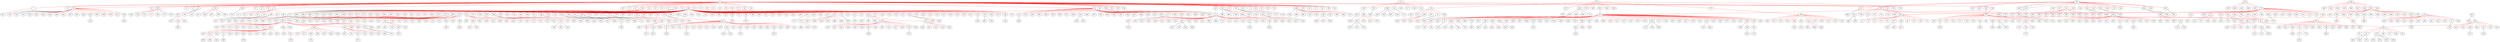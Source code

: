 strict graph "" {
	graph ["edge"="{'color': ''}",
		file="tmp_workspace/eucore/set2/layers/EUcore_Layer_7_drawing.dot",
		"graph"="{'edge': '{}', 'file': 'tmp_workspace/eucore/set2/layers/EUcore_Layer_7_drawing.dot', 'graph': \"{'file': 'tmp_workspace/eucore/set2/\
layers/EUcore_Layer_6_drawing_improved.dot'}\", 'node': \"{'height': '', 'level': '', 'pos': '', 'width': ''}\"}",
		"node"="{'height': '', 'label': '\\N', 'level': '', 'pos': '', 'width': ''}"
	];
	node [label="\N"];
	1	 [height=0.05,
		level=1,
		pos="-212.5600000000013,-4733.770000000003",
		width=0.05];
	10	 [level=5,
		pos="-266.1468151274149,-4232.6623902376405"];
	1 -- 10	 [color=red];
	11	 [height=0.05,
		label=84,
		level=1,
		pos="3022.579999999991,-9598.160000000033",
		width=0.05];
	1 -- 11	 [color=red];
	12	 [level=5,
		pos="-92.91476474367404,-4244.213669229268"];
	1 -- 12	 [color=red];
	13	 [level=5,
		pos="291.3398613747305,-4725.688352657187"];
	1 -- 13	 [color=red];
	14	 [height=0.05,
		label=5,
		level=1,
		pos="-3574.809999999999,-3558.669999999992",
		width=0.05];
	1 -- 14	 [color=red];
	15	 [height=0.05,
		label=115,
		level=1,
		pos="-3430.230000000003,-7738.919999999988",
		width=0.05];
	1 -- 15	 [color=red];
	16	 [label=338,
		level=2,
		pos="-173.34000000000742,-6927.600000000009"];
	1 -- 16	 [color=red];
	17	 [height=0.05,
		level=1,
		pos="-514.2100591728233,-4330.052741119137",
		width=0.05];
	1 -- 17	 [color=red];
	18	 [level=5,
		pos="107.82582873915203,-4344.754185333846"];
	1 -- 18	 [color=red];
	19	 [level=2,
		pos="-631.9367871465654,-5013.240022936047"];
	1 -- 19	 [color=red];
	2	 [height=0.05,
		level=1,
		pos="-4595.820000000014,-2729.4400000000105",
		width=0.05];
	1 -- 2	 [color=red];
	20	 [height=0.05,
		level=1,
		pos="-710.1634205678276,-4813.589917041093",
		width=0.05];
	1 -- 20	 [color=red];
	21	 [level=2,
		pos="-695.0581806533573,-4588.25062334023"];
	1 -- 21	 [color=red];
	22	 [level=4,
		pos="-679.1906451353625,-4924.128147547735"];
	1 -- 22	 [color=red];
	23	 [height=0.05,
		label=333,
		level=1,
		pos="-1288.2100000000028,-9256.530000000039",
		width=0.05];
	1 -- 23	 [color=red];
	24	 [level=2,
		pos="187.49250714066125,-5040.263678316078"];
	1 -- 24	 [color=red];
	25	 [level=2,
		pos="280.4809610161413,-4838.129925630133"];
	1 -- 25	 [color=red];
	26	 [level=2,
		pos="-665.0514727973093,-4511.887485224795"];
	1 -- 26	 [color=red];
	27	 [level=2,
		pos="-458.3866199164714,-4293.827212517709"];
	1 -- 27	 [color=red];
	28	 [height=0.05,
		label=121,
		level=1,
		pos="-2159.6299999999833,-2603.570000000026",
		width=0.05];
	1 -- 28	 [color=red];
	29	 [level=2,
		pos="254.72654258202272,-4545.027661244265"];
	1 -- 29	 [color=red];
	3	 [height=0.05,
		label=64,
		level=1,
		pos="-339.55000000000473,6.820000000004256",
		width=0.05];
	1 -- 3	 [color=red];
	30	 [height=0.05,
		level=1,
		pos="237.98425535056077,-4959.580224055193",
		width=0.05];
	1 -- 30	 [color=red];
	31	 [level=2,
		pos="19.095220694587994,-4286.2029748046825"];
	1 -- 31	 [color=red];
	32	 [height=0.05,
		level=1,
		pos="-423.8448676870214,-5191.305887121141",
		width=0.05];
	1 -- 32	 [color=red];
	33	 [level=5,
		pos="102.13253518832147,-5127.405607655095"];
	1 -- 33	 [color=red];
	34	 [level=5,
		pos="-183.23541462736975,-5236.880775088324"];
	1 -- 34	 [color=red];
	35	 [height=0.05,
		level=1,
		pos="-716.4360725965923,-4724.320831683029",
		width=0.05];
	1 -- 35	 [color=red];
	36	 [height=0.05,
		level=1,
		pos="-690.0092900813909,-4895.0850914143675",
		width=0.05];
	1 -- 36	 [color=red];
	37	 [height=0.05,
		level=1,
		pos="290.05133828900836,-4696.861654865355",
		width=0.05];
	1 -- 37	 [color=red];
	38	 [level=5,
		pos="199.89653791166273,-4444.184110062023"];
	1 -- 38	 [color=red];
	39	 [level=5,
		pos="-518.7918016650423,-5134.023003694205"];
	1 -- 39	 [color=red];
	4	 [height=0.05,
		level=1,
		pos="-2279.9600000000173,-11502.569999999996",
		width=0.05];
	1 -- 4	 [color=red];
	40	 [level=3,
		pos="-604.2507563365095,-4416.6600274072425"];
	1 -- 40	 [color=red];
	41	 [height=0.05,
		label=96,
		level=1,
		pos="-555.9799999999977,-7319.210000000007",
		width=0.05];
	1 -- 41	 [color=red];
	42	 [height=0.05,
		level=1,
		pos="-712.4558521537854,-4797.680252046835",
		width=0.05];
	1 -- 42	 [color=red];
	43	 [height=0.05,
		level=1,
		pos="-713.1457083991986,-4675.509105192925",
		width=0.05];
	1 -- 43	 [color=red];
	44	 [height=0.05,
		level=1,
		pos="-290.5515675679885,-5231.663260353601",
		width=0.05];
	1 -- 44	 [color=red];
	45	 [height=0.05,
		level=1,
		pos="-5732.170000000003,989.6599999999826",
		width=0.05];
	1 -- 45	 [color=red];
	46	 [height=0.05,
		label=411,
		level=1,
		pos="2839.9499999999903,-6827.710000000024",
		width=0.05];
	1 -- 46	 [color=red];
	47	 [level=2,
		pos="-521.11920312334,-4335.308456704872"];
	1 -- 47	 [color=red];
	48	 [height=0.05,
		label=107,
		level=1,
		pos="4228.519999999979,-3718.979999999993",
		width=0.05];
	1 -- 48	 [color=red];
	49	 [level=3,
		pos="7.006642785235272,-4280.15025539747"];
	1 -- 49	 [color=red];
	5	 [level=2,
		pos="-752.0600000000045,-2619.8600000000033"];
	1 -- 5	 [color=red];
	50	 [height=0.05,
		level=1,
		pos="-3346.030000000002,-2785.1599999999953",
		width=0.05];
	1 -- 50	 [color=red];
	51	 [height=0.05,
		level=1,
		pos="-623.0191813315014,-5026.180061006669",
		width=0.05];
	1 -- 51	 [color=red];
	52	 [height=0.05,
		level=1,
		pos="-611.0592908690812,-4425.259548808981",
		width=0.05];
	1 -- 52	 [color=red];
	53	 [level=4,
		pos="-112.09276262094235,-4239.921118730978"];
	1 -- 53	 [color=red];
	54	 [height=0.05,
		level=1,
		pos="-1068.800000000007,-3126.700000000007",
		width=0.05];
	1 -- 54	 [color=red];
	55	 [height=0.05,
		level=1,
		pos="182.73657708678445,-4421.166418029613",
		width=0.05];
	1 -- 55	 [color=red];
	56	 [level=2,
		pos="-716.5246641005879,-4733.744402526198"];
	1 -- 56	 [color=red];
	57	 [level=2,
		pos="-531.0340518023236,-5124.352464590849"];
	1 -- 57	 [color=red];
	58	 [level=3,
		pos="-395.4375094674312,-4264.157180915773"];
	1 -- 58	 [color=red];
	59	 [height=0.05,
		level=1,
		pos="262.5119693987875,-4565.582583084219",
		width=0.05];
	1 -- 59	 [color=red];
	6	 [height=0.05,
		label=409,
		level=1,
		pos="5721.999999999997,-6407.739999999999",
		width=0.05];
	1 -- 6	 [color=red];
	60	 [level=3,
		pos="117.84754725800553,-4353.229284659062"];
	1 -- 60	 [color=red];
	7	 [level=3,
		pos="-763.9600000000028,-2435.2300000000005"];
	1 -- 7	 [color=red];
	8	 [level=4,
		pos="-441.7416585485464,-5182.608668902523"];
	1 -- 8	 [color=red];
	9	 [height=0.05,
		label=82,
		level=1,
		pos="876.1800000000003,-8837.93999999998",
		width=0.05];
	1 -- 9	 [color=red];
	767	 [level=6,
		pos="3524.646611551718,-9641.85783612741"];
	11 -- 767	 [color=red];
	768	 [level=5,
		pos="2942.545604916274,-10095.728969009186"];
	11 -- 768	 [color=red];
	769	 [level=4,
		pos="3492.4537454737724,-9780.366055419954"];
	11 -- 769	 [color=red];
	770	 [level=5,
		pos="2946.105623256263,-9100.031449303622"];
	11 -- 770	 [color=red];
	771	 [level=6,
		pos="2581.737046012375,-9842.368667407069"];
	11 -- 771	 [color=red];
	672	 [label=780,
		level=7,
		pos="3367.0740434127115,-9230.322756955773"];
	11 -- 672;
	772	 [label=727,
		level=7,
		pos="2532.9419569542833,-9478.849605986697"];
	11 -- 772;
	610	 [label=697,
		level=5,
		pos="-4021.5999999999835,-3762.650000000024"];
	14 -- 610	 [color=red];
	804	 [label=763,
		level=7,
		pos="-3591.4945649249726,-3196.4397433512595"];
	14 -- 804;
	805	 [label=716,
		level=7,
		pos="-3551.621639602103,-4062.100912101449"];
	14 -- 805;
	807	 [level=6,
		pos="-3833.9100000000026,-7809.33000000001"];
	15 -- 807	 [color=red];
	809	 [level=5,
		pos="-3606.0500000000075,-7372.379999999987"];
	15 -- 809	 [color=red];
	810	 [level=5,
		pos="-3429.1384006775693,-8242.883482534355"];
	15 -- 810	 [color=red];
	811	 [level=5,
		pos="-3025.27710074766,-8038.909220980291"];
	15 -- 811	 [color=red];
	808	 [label=439,
		level=7,
		pos="-3754.111188890956,-8125.030552562115"];
	15 -- 808;
	746	 [label=724,
		level=7,
		pos="-164.33185608523803,-7431.484150038942"];
	16 -- 746;
	61	 [level=2,
		pos="-4204.250706535684,-2412.1800565260623"];
	2 -- 61	 [color=red];
	62	 [level=5,
		pos="-5096.193627418959,-2669.384889469314"];
	2 -- 62	 [color=red];
	63	 [height=0.05,
		level=1,
		pos="-4697.499986242765,-2235.8393884577217",
		width=0.05];
	2 -- 63	 [color=red];
	64	 [level=3,
		pos="-4131.056903756246,-2534.566585478806"];
	2 -- 64	 [color=red];
	65	 [label=38,
		level=2,
		pos="-4627.950000000004,-3718.9500000000035"];
	2 -- 65	 [color=red];
	66	 [height=0.05,
		label=133,
		level=1,
		pos="-6457.069999999998,1018.5599999999913",
		width=0.05];
	2 -- 66	 [color=red];
	67	 [height=0.05,
		level=1,
		pos="-4632.305582022084,-2226.797795622226",
		width=0.05];
	2 -- 67	 [color=red];
	68	 [height=0.05,
		level=1,
		pos="-4473.669385495485,-2240.502774281398",
		width=0.05];
	2 -- 68	 [color=red];
	377	 [level=2,
		pos="-231.71000000000095,-10436.930000000011"];
	23 -- 377	 [color=red];
	859	 [label=983,
		level=7,
		pos="-1604.5552395996328,-9336.72904955094"];
	23 -- 859;
	858	 [label=895,
		level=7,
		pos="-799.6994475500726,-9132.684033322428"];
	23 -- 858;
	895	 [label=890,
		level=7,
		pos="-2499.6383315287094,-2231.582476273357"];
	28 -- 895;
	747	 [label=792,
		level=7,
		pos="-2001.583178567264,-2459.110219412735"];
	28 -- 747;
	896	 [label=759,
		level=7,
		pos="-2214.737519159924,-2653.9400109523876"];
	28 -- 896;
	122	 [height=0.05,
		label=21,
		level=1,
		pos="-3830.859999999997,4431.8699999999935",
		width=0.05];
	3 -- 122	 [color=red];
	152	 [height=0.05,
		level=1,
		pos="2233.029999999995,5809.570000000005",
		width=0.05];
	3 -- 152	 [color=red];
	153	 [height=0.05,
		level=1,
		pos="3962.8,3750.5200000000104",
		width=0.05];
	3 -- 153	 [color=red];
	154	 [label=980,
		level=5,
		pos="-1699.380000000012,-1402.440000000005"];
	3 -- 154	 [color=red];
	155	 [level=2,
		pos="-1187.3100000000047,3672.9399999999996"];
	3 -- 155	 [color=red];
	156	 [level=2,
		pos="1183.4399999999987,3805.989999999999"];
	3 -- 156	 [color=red];
	157	 [level=5,
		pos="-778.2205523904968,-241.26976154341003"];
	3 -- 157	 [color=red];
	158	 [level=5,
		pos="1556.1500000000196,1068.8099999999995"];
	3 -- 158	 [color=red];
	159	 [level=5,
		pos="-763.4870688828735,279.32274300317"];
	3 -- 159	 [color=red];
	160	 [height=0.05,
		label=209,
		level=1,
		pos="1886.0299999999884,3655.270000000003",
		width=0.05];
	3 -- 160	 [color=red];
	162	 [level=5,
		pos="-832.3895295267556,-98.48708168540944"];
	3 -- 162	 [color=red];
	163	 [level=3,
		pos="-17.253914956899564,-380.61466143742456"];
	3 -- 163	 [color=red];
	164	 [level=2,
		pos="2088.690000000006,516.2999999999911"];
	3 -- 164	 [color=red];
	165	 [level=4,
		pos="-502.67652872183413,483.6534289292413"];
	3 -- 165	 [color=red];
	166	 [level=6,
		pos="-809.5710440733251,-175.00574472684488"];
	3 -- 166	 [color=red];
	167	 [level=4,
		pos="-816.9037303274841,168.41764682596403"];
	3 -- 167	 [color=red];
	168	 [height=0.05,
		level=1,
		pos="1892.8899999999958,4818.6299999999865",
		width=0.05];
	3 -- 168	 [color=red];
	169	 [level=2,
		pos="-138.28366316643337,-455.21056714338613"];
	3 -- 169	 [color=red];
	170	 [level=5,
		pos="-396.6466200417618,-493.89984112580413"];
	3 -- 170	 [color=red];
	171	 [label=306,
		level=2,
		pos="-2730.880000000005,152.2600000000084"];
	3 -- 171	 [color=red];
	172	 [label=199,
		level=2,
		pos="-1484.3900000000176,560.8699999999826"];
	3 -- 172	 [color=red];
	173	 [label=131,
		level=2,
		pos="2449.5000000000036,-784.1300000000147"];
	3 -- 173	 [color=red];
	174	 [height=0.05,
		label=405,
		level=1,
		pos="851.4600000000069,96.43999999998505",
		width=0.05];
	3 -- 174	 [color=red];
	175	 [level=2,
		pos="-255.6025055117039,503.74373809910566"];
	3 -- 175	 [color=red];
	176	 [level=4,
		pos="-714.6988005582102,343.3371032161519"];
	3 -- 176	 [color=red];
	177	 [level=5,
		pos="1460.8100000000165,-1068.7700000000177"];
	3 -- 177	 [color=red];
	178	 [label=91,
		level=4,
		pos="-91.54999999999245,872.7199999999948"];
	3 -- 178	 [color=red];
	179	 [level=2,
		pos="-631.3081575204185,417.7428161559596"];
	3 -- 179	 [color=red];
	180	 [level=5,
		pos="-96.69853738050585,-434.77206335804306"];
	3 -- 180	 [color=red];
	181	 [height=0.05,
		level=1,
		pos="-1194.7599999999838,5159.079999999989",
		width=0.05];
	3 -- 181	 [color=red];
	182	 [height=0.05,
		level=1,
		pos="-1021.3100000000015,4371.5700000000015",
		width=0.05];
	3 -- 182	 [color=red];
	183	 [level=3,
		pos="164.24655425644426,-6.195960839536253"];
	3 -- 183	 [color=red];
	184	 [level=2,
		pos="-300.64608502752606,509.28081311587476"];
	3 -- 184	 [color=red];
	185	 [level=2,
		pos="140.649110059223,-146.11527394153381"];
	3 -- 185	 [color=red];
	186	 [label=379,
		level=2,
		pos="1705.599999999999,2047.1999999999798"];
	3 -- 186	 [color=red];
	187	 [height=0.05,
		level=1,
		pos="128.50034958180697,193.66018190312553",
		width=0.05];
	3 -- 187	 [color=red];
	188	 [height=0.05,
		level=1,
		pos="3003.519999999993,3145.679999999985",
		width=0.05];
	3 -- 188	 [color=red];
	189	 [level=2,
		pos="-54.57160604805915,-408.83333909138"];
	3 -- 189	 [color=red];
	190	 [level=5,
		pos="-575.757875221869,452.00111258275956"];
	3 -- 190	 [color=red];
	191	 [level=2,
		pos="34.7033158656165,-330.69272402804654"];
	3 -- 191	 [color=red];
	192	 [level=2,
		pos="163.77074784776096,-18.647785596970454"];
	3 -- 192	 [color=red];
	193	 [level=2,
		pos="-811.7412503093169,-169.2930501938303"];
	3 -- 193	 [color=red];
	194	 [level=2,
		pos="50.97023257751255,325.37035907192455"];
	3 -- 194	 [color=red];
	195	 [level=5,
		pos="-697.4985478426918,-347.9379744199645"];
	3 -- 195	 [color=red];
	196	 [label=506,
		level=2,
		pos="1120.0099999999875,-1852.220000000002"];
	3 -- 196	 [color=red];
	197	 [level=5,
		pos="-365.82568903688826,510.0992182108147"];
	3 -- 197	 [color=red];
	198	 [label=300,
		level=2,
		pos="-178.2099999999914,-1359.440000000005"];
	3 -- 198	 [color=red];
	199	 [level=2,
		pos="-495.03851178748573,-472.5584580259712"];
	3 -- 199	 [color=red];
	200	 [level=5,
		pos="-444.3532056144976,-486.12692555098636"];
	3 -- 200	 [color=red];
	201	 [level=4,
		pos="-837.8357828668754,82.26310379350788"];
	3 -- 201	 [color=red];
	202	 [level=5,
		pos="-183.52322655281313,-472.3835363860561"];
	3 -- 202	 [color=red];
	203	 [level=2,
		pos="-757.7287537626496,288.07951222806895"];
	3 -- 203	 [color=red];
	204	 [level=3,
		pos="156.32359727839633,96.76308666832833"];
	3 -- 204	 [color=red];
	205	 [height=0.05,
		level=1,
		pos="70.90296107077216,-285.598792257742",
		width=0.05];
	3 -- 205	 [color=red];
	206	 [level=2,
		pos="-567.2602863392224,456.40693131869716"];
	3 -- 206	 [color=red];
	207	 [level=4,
		pos="-2546.1300000000124,-241.3899999999894"];
	3 -- 207	 [color=red];
	208	 [level=5,
		pos="-1244.5200000000045,-1604.2000000000162"];
	3 -- 208	 [color=red];
	209	 [level=3,
		pos="156.07828500572026,-84.4651927725995"];
	3 -- 209	 [color=red];
	210	 [height=0.05,
		level=1,
		pos="161.255722526182,-49.51836705364433",
		width=0.05];
	3 -- 210	 [color=red];
	211	 [label=102,
		level=5,
		pos="-1977.6200000000003,-1200.0600000000022"];
	3 -- 211	 [color=red];
	212	 [label=719,
		level=5,
		pos="-1227.2199999999934,-1529.500000000021"];
	3 -- 212	 [color=red];
	213	 [level=2,
		pos="-106.72699570863725,-440.14066045009565"];
	3 -- 213	 [color=red];
	214	 [level=5,
		pos="-2214.5899999999974,860.4000000000042"];
	3 -- 214	 [color=red];
	215	 [level=5,
		pos="-352.6129193739755,-496.97533885762823"];
	3 -- 215	 [color=red];
	216	 [height=0.05,
		label=412,
		level=1,
		pos="-1460.140000000016,6012.540000000006",
		width=0.05];
	3 -- 216	 [color=red];
	217	 [level=5,
		pos="-835.7010702919947,95.2196536495539"];
	3 -- 217	 [color=red];
	218	 [height=0.05,
		level=1,
		pos="-664.3029263560954,392.1976331605226",
		width=0.05];
	3 -- 218	 [color=red];
	219	 [level=2,
		pos="154.84972695746802,-90.90048557811814"];
	3 -- 219	 [color=red];
	220	 [level=5,
		pos="-270.52754459999795,506.0356687923626"];
	3 -- 220	 [color=red];
	221	 [level=6,
		pos="-230.42032964776155,-485.1872137337563"];
	3 -- 221	 [color=red];
	222	 [label=445,
		level=5,
		pos="-1422.0700000000033,-1395.3000000000038"];
	3 -- 222	 [color=red];
	223	 [level=5,
		pos="29.092380364288147,-336.8123307207759"];
	3 -- 223	 [color=red];
	224	 [height=0.05,
		level=1,
		pos="119.95112295691871,-200.1560887604465",
		width=0.05];
	3 -- 224	 [color=red];
	225	 [level=5,
		pos="130.2927916885754,189.10585906627713"];
	3 -- 225	 [color=red];
	226	 [level=5,
		pos="-190.8331748283987,488.3422624429007"];
	3 -- 226	 [color=red];
	227	 [level=4,
		pos="-356.4319732984978,510.5018264488017"];
	3 -- 227	 [color=red];
	228	 [level=2,
		pos="-453.7759203988882,-484.02908314702125"];
	3 -- 228	 [color=red];
	229	 [level=5,
		pos="-20.075522782695543,396.584597833074"];
	3 -- 229	 [color=red];
	230	 [level=2,
		pos="-292.32624402317055,-494.92724731550214"];
	3 -- 230	 [color=red];
	231	 [level=2,
		pos="-820.6612218840733,156.86124597745626"];
	3 -- 231	 [color=red];
	232	 [height=0.05,
		label=215,
		level=1,
		pos="375.31999999999925,492.87999999998556",
		width=0.05];
	3 -- 232	 [color=red];
	233	 [label=134,
		level=5,
		pos="-921.5499999999993,1876.3799999999928"];
	3 -- 233	 [color=red];
	234	 [level=5,
		pos="-843.4600270478347,-0.6007787935519584"];
	3 -- 234	 [color=red];
	235	 [level=4,
		pos="116.28768137282185,-208.10415303518417"];
	3 -- 235	 [color=red];
	236	 [height=0.05,
		level=1,
		pos="1679.4399999999955,214.44000000000506",
		width=0.05];
	3 -- 236	 [color=red];
	237	 [level=3,
		pos="-62.011327688745155,427.4774243834934"];
	3 -- 237	 [color=red];
	238	 [level=5,
		pos="-97.2301333831571,448.70399559165367"];
	3 -- 238	 [color=red];
	239	 [level=2,
		pos="-738.2248982083535,-301.46348780920414"];
	3 -- 239	 [color=red];
	240	 [label=198,
		level=4,
		pos="222.0300000000061,-1865.4300000000012"];
	3 -- 240	 [color=red];
	241	 [level=4,
		pos="-641.452932685291,-396.7081930091969"];
	3 -- 241	 [color=red];
	242	 [level=5,
		pos="-782.179322613543,-234.1357346898507"];
	3 -- 242	 [color=red];
	243	 [label=271,
		level=2,
		pos="524.4700000000121,452.4800000000023"];
	3 -- 243	 [color=red];
	244	 [level=3,
		pos="75.58647700127528,-278.9107977453793"];
	3 -- 244	 [color=red];
	245	 [level=4,
		pos="-13.964134250846314,391.49418335732105"];
	3 -- 245	 [color=red];
	246	 [level=5,
		pos="-542.1783129423216,-454.6148817670747"];
	3 -- 246	 [color=red];
	247	 [label=238,
		level=3,
		pos="829.7400000000159,343.03999999998996"];
	3 -- 247	 [color=red];
	248	 [height=0.05,
		level=1,
		pos="4329.94,1235.149999999997",
		width=0.05];
	3 -- 248	 [color=red];
	249	 [level=2,
		pos="-829.9573060612252,-109.28795614006415"];
	3 -- 249	 [color=red];
	250	 [level=5,
		pos="-707.5584310831061,351.1311644559392"];
	3 -- 250	 [color=red];
	251	 [level=3,
		pos="80.85687961950373,284.73804346936174"];
	3 -- 251	 [color=red];
	252	 [level=2,
		pos="-842.6363055690244,-22.921426767427278"];
	3 -- 252	 [color=red];
	161	 [label=456,
		level=7,
		pos="-535.442692333783,471.1544014904293"];
	3 -- 161;
	383	 [level=5,
		pos="-2683.9592223659924,-11201.297678594701"];
	4 -- 383	 [color=red];
	384	 [label=577,
		level=5,
		pos="-2284.0799999999817,-12864.370000000017"];
	4 -- 384	 [color=red];
	385	 [level=6,
		pos="-2513.7882591268244,-11949.005581636333"];
	4 -- 385	 [color=red];
	386	 [level=5,
		pos="-2022.3502559933158,-11935.718476979944"];
	4 -- 386	 [color=red];
	387	 [height=0.05,
		level=1,
		pos="-2206.0060269648225,-12001.078970019149",
		width=0.05];
	4 -- 387	 [color=red];
	388	 [level=2,
		pos="-1781.750822150833,-11426.62266019084"];
	4 -- 388	 [color=red];
	389	 [height=0.05,
		level=1,
		pos="-1777.9521023588572,-11546.937262966627",
		width=0.05];
	4 -- 389	 [color=red];
	390	 [label=153,
		level=2,
		pos="-3339.150000000004,-13174.040000000015"];
	4 -- 390	 [color=red];
	391	 [level=5,
		pos="-1847.5858512669045,-11761.477278431028"];
	4 -- 391	 [color=red];
	392	 [level=5,
		pos="-2762.23131819521,-11648.839473792441"];
	4 -- 392	 [color=red];
	393	 [level=5,
		pos="-2341.0155490248876,-11002.317460525663"];
	4 -- 393	 [color=red];
	394	 [height=0.05,
		level=1,
		pos="-2664.7152042628136,-11828.060116762304",
		width=0.05];
	4 -- 394	 [color=red];
	395	 [level=5,
		pos="-1785.241235690653,-11406.477713330029"];
	4 -- 395	 [color=red];
	396	 [level=4,
		pos="-1972.0319483467842,-11103.620506552152"];
	4 -- 396	 [color=red];
	397	 [level=3,
		pos="-2314.8556470952885,-10999.814913371278"];
	4 -- 397	 [color=red];
	398	 [level=2,
		pos="-2521.337923326639,-11060.17076689965"];
	4 -- 398	 [color=red];
	399	 [label=163,
		level=2,
		pos="-3998.060000000012,-12772.580000000002"];
	4 -- 399	 [color=red];
	400	 [height=0.05,
		level=1,
		pos="-1877.8970066306465,-11806.421497742082",
		width=0.05];
	4 -- 400	 [color=red];
	401	 [level=2,
		pos="-2054.979613747242,-11953.529210038776"];
	4 -- 401	 [color=red];
	402	 [level=4,
		pos="-2502.275387516712,-11050.29104648729"];
	4 -- 402	 [color=red];
	403	 [level=5,
		pos="-1943.691868925221,-11127.19801470979"];
	4 -- 403	 [color=red];
	404	 [level=6,
		pos="-1832.1738817224655,-11271.338567026081"];
	4 -- 404	 [color=red];
	405	 [level=2,
		pos="-1782.2720660853083,-11581.86125899464"];
	4 -- 405	 [color=red];
	406	 [level=6,
		pos="-2767.746980843589,-11629.235877949666"];
	4 -- 406	 [color=red];
	407	 [level=2,
		pos="-4544.1800000000085,-10999.59999999998"];
	4 -- 407	 [color=red];
	408	 [level=5,
		pos="-1840.7986579543249,-11255.350059522141"];
	4 -- 408	 [color=red];
	409	 [level=6,
		pos="-2665.155220656206,-11177.600731759325"];
	4 -- 409	 [color=red];
	410	 [level=4,
		pos="-2779.54468157121,-11436.27121225348"];
	4 -- 410	 [color=red];
	835	 [label=881,
		level=7,
		pos="-622.3380167343876,-7818.786817849201"];
	41 -- 835;
	69	 [height=0.05,
		level=1,
		pos="-11830.580000000025,4321.849999999997",
		width=0.05];
	45 -- 69	 [color=red];
	694	 [level=2,
		pos="2876.790000000027,-7815.910000000001"];
	46 -- 694	 [color=red];
	825	 [level=6,
		pos="3273.3345997264278,-6570.497690735472"];
	46 -- 825	 [color=red];
	850	 [label=988,
		level=7,
		pos="2398.5045507293344,-7070.827869839894"];
	46 -- 850;
	906	 [label=864,
		level=7,
		pos="3282.47287330407,-7068.861176484712"];
	46 -- 906;
	972	 [label=784,
		level=7,
		pos="2856.48360620621,-6324.016617888381"];
	46 -- 972;
	558	 [label=544,
		level=4,
		pos="4563.380000000002,-3749.3200000000043"];
	48 -- 558	 [color=red];
	933	 [label=837,
		level=7,
		pos="4194.707803418183,-3216.1508852109214"];
	48 -- 933;
	855	 [label=704,
		level=7,
		pos="4262.332196581792,-4221.809114789064"];
	48 -- 855;
	577	 [level=4,
		pos="-1037.4900000000011,-2525.5100000000066"];
	5 -- 577	 [color=red];
	739	 [level=6,
		pos="-3249.470000000005,-2547.660000000006"];
	50 -- 739	 [color=red];
	95	 [height=0.05,
		level=1,
		pos="-8040.900000000013,4477.919999999996",
		width=0.05];
	54 -- 95	 [color=red];
	432	 [level=6,
		pos="5282.618152853397,-6654.567826055509"];
	6 -- 432	 [color=red];
	592	 [level=4,
		pos="4758.519999999993,-5656.860000000023"];
	6 -- 592	 [color=red];
	593	 [level=6,
		pos="5533.350000000009,-5945.839999999994"];
	6 -- 593	 [color=red];
	595	 [level=5,
		pos="6140.864290034698,-6687.977559672099"];
	6 -- 595	 [color=red];
	596	 [level=5,
		pos="6110.020070594066,-6086.148942702969"];
	6 -- 596	 [color=red];
	597	 [level=2,
		pos="6225.7241471114285,-6392.171861572144"];
	6 -- 597	 [color=red];
	598	 [level=4,
		pos="5999.432832021172,-6828.4672359070155"];
	6 -- 598	 [color=red];
	599	 [level=2,
		pos="6152.40052149988,-6145.564916496862"];
	6 -- 599	 [color=red];
	600	 [level=5,
		pos="5486.820136016962,-6853.46504405089"];
	6 -- 600	 [color=red];
	594	 [label=785,
		level=7,
		pos="5844.4828051981485,-5918.885885004493"];
	6 -- 594;
	601	 [level=3,
		pos="-527.8499999999985,-2430.310000000006"];
	7 -- 601	 [color=red];
	634	 [level=6,
		pos="899.5694289846375,-8334.518389489445"];
	9 -- 634	 [color=red];
	635	 [level=5,
		pos="446.9166503984307,-9101.972876752268"];
	9 -- 635	 [color=red];
	636	 [level=6,
		pos="846.7567573064715,-9341.045014988547"];
	9 -- 636	 [color=red];
	638	 [level=6,
		pos="1338.0780389599709,-9039.510297718123"];
	9 -- 638	 [color=red];
	640	 [level=5,
		pos="1154.5796076028546,-9258.02813575702"];
	9 -- 640	 [color=red];
	641	 [level=6,
		pos="1273.9834165754676,-8528.532784379315"];
	9 -- 641	 [color=red];
	642	 [level=5,
		pos="372.28151249879323,-8846.106860550002"];
	9 -- 642	 [color=red];
	643	 [level=6,
		pos="1357.841334059087,-8986.20578361059"];
	9 -- 643	 [color=red];
	644	 [level=5,
		pos="695.8601596642822,-9308.540827133284"];
	9 -- 644	 [color=red];
	645	 [label=563,
		level=5,
		pos="256.7900000000009,-8255.290000000012"];
	9 -- 645	 [color=red];
	647	 [level=5,
		pos="1128.0216424859275,-9274.467399400337"];
	9 -- 647	 [color=red];
	649	 [level=4,
		pos="453.90534653475584,-8562.868190542786"];
	9 -- 649	 [color=red];
	650	 [level=6,
		pos="372.67826188100565,-8816.344096953362"];
	9 -- 650	 [color=red];
	651	 [level=5,
		pos="1231.8013731020487,-8480.849223991609"];
	9 -- 651	 [color=red];
	652	 [label=748,
		level=4,
		pos="-316.75000000001364,-9419.970000000012"];
	9 -- 652	 [color=red];
	637	 [label=740,
		level=7,
		pos="1371.8923212696182,-8747.11226272367"];
	9 -- 637;
	639	 [label=782,
		level=7,
		pos="1079.3190541134818,-8376.72973557482"];
	9 -- 639;
	648	 [label=752,
		level=7,
		pos="554.3640651945861,-9225.773582123247"];
	9 -- 648;
	100	 [level=5,
		pos="-8292.142051170942,4041.0472324341163"];
	100 -- 95	 [color=red];
	101	 [level=2,
		pos="-8338.981522158183,4071.5608122545787"];
	95 -- 101	 [color=red];
	102	 [level=4,
		pos="-7536.938125810626,4476.242895123206"];
	95 -- 102	 [color=red];
	103	 [height=0.05,
		label=438,
		level=1,
		pos="-6153.10000000001,6937.11000000001",
		width=0.05];
	95 -- 103	 [color=red];
	104	 [height=0.05,
		label=62,
		level=1,
		pos="-6014.839999999989,4728.760000000004",
		width=0.05];
	95 -- 104	 [color=red];
	105	 [level=5,
		pos="-7992.182381531924,3976.3155971404867"];
	95 -- 105	 [color=red];
	106	 [level=4,
		pos="-8173.633524745061,4964.090952161891"];
	95 -- 106	 [color=red];
	107	 [level=5,
		pos="-8537.32936197917,4391.09677797838"];
	95 -- 107	 [color=red];
	108	 [level=2,
		pos="-7609.347758488815,4738.194943403905"];
	95 -- 108	 [color=red];
	109	 [height=0.05,
		label=65,
		level=1,
		pos="-7712.6400000000085,6612.319999999994",
		width=0.05];
	95 -- 109	 [color=red];
	110	 [level=4,
		pos="-7781.362639352442,4045.9237711445353"];
	95 -- 110	 [color=red];
	111	 [height=0.05,
		level=1,
		pos="-7787.656846304611,4913.635834488088",
		width=0.05];
	95 -- 111	 [color=red];
	96	 [height=0.05,
		level=1,
		pos="-7770.899999999997,7445.170000000017",
		width=0.05];
	95 -- 96	 [color=red];
	93	 [height=0.05,
		level=1,
		pos="-6063.250000000014,3581.009999999992",
		width=0.05];
	95 -- 93	 [color=red];
	97	 [level=5,
		pos="-8470.265959800798,4741.785980910001"];
	95 -- 97	 [color=red];
	98	 [height=0.05,
		label=93,
		level=1,
		pos="-6135.7399999999925,5883.360000000006",
		width=0.05];
	95 -- 98	 [color=red];
	99	 [height=0.05,
		level=1,
		pos="-8537.985642588801,4560.903415507796",
		width=0.05];
	95 -- 99	 [color=red];
	582	 [label=436,
		level=7,
		pos="-5846.224196942266,7336.8694586935"];
	103 -- 582;
	908	 [level=6,
		pos="-6115.110000000014,5186.730000000009"];
	104 -- 908	 [color=red];
	857	 [label=769,
		level=7,
		pos="-5649.461334121564,4470.092969765048"];
	104 -- 857;
	974	 [label=910,
		level=7,
		pos="-7636.033454169037,7110.4282417036375"];
	109 -- 974;
	112	 [height=0.05,
		level=1,
		pos="-3164.200000000005,10621.40999999999",
		width=0.05];
	113	 [height=0.05,
		label=129,
		level=1,
		pos="-1896.050000000001,10585.860000000004",
		width=0.05];
	112 -- 113	 [color=red];
	114	 [height=0.05,
		label=290,
		level=1,
		pos="-4784.45000000001,9989.569999999989",
		width=0.05];
	112 -- 114	 [color=red];
	115	 [label=255,
		level=2,
		pos="-2642.430000000011,11942.780000000006"];
	112 -- 115	 [color=red];
	116	 [level=5,
		pos="-3283.756161208682,11110.988091456597"];
	112 -- 116	 [color=red];
	117	 [level=5,
		pos="-3424.069449393183,11053.206540733394"];
	112 -- 117	 [color=red];
	118	 [level=5,
		pos="-3588.8586021452275,10892.786960962621"];
	112 -- 118	 [color=red];
	119	 [level=5,
		pos="-2903.58966540014,11052.759784765201"];
	112 -- 119	 [color=red];
	120	 [height=0.05,
		level=1,
		pos="-1054.6600000000146,11494.190000000033",
		width=0.05];
	112 -- 120	 [color=red];
	83	 [height=0.05,
		level=1,
		pos="-9159.04999999999,9902.659999999996",
		width=0.05];
	112 -- 83	 [color=red];
	834	 [label=992,
		level=7,
		pos="-1392.2832381569517,10571.737925810425"];
	113 -- 834;
	878	 [label=829,
		level=7,
		pos="-5253.9766158421835,9806.47128254669"];
	114 -- 878;
	879	 [label=620,
		level=7,
		pos="-4603.731497782637,9526.14705555574"];
	114 -- 879;
	881	 [label=584,
		level=7,
		pos="-4947.096651995611,10406.65064999985"];
	114 -- 881;
	880	 [label=843,
		level=7,
		pos="-4584.547771829781,10445.04678497774"];
	114 -- 880;
	932	 [label=712,
		level=7,
		pos="-2457.3368464249484,12411.52396829921"];
	115 -- 932;
	629	 [level=3,
		pos="-1437.1000000000167,12467.419999999991"];
	120 -- 629	 [color=red];
	868	 [level=2,
		pos="-254.50999999998385,11537.92"];
	120 -- 868	 [color=red];
	83 -- 69	 [color=red];
	628	 [level=3,
		pos="-1462.0600000000088,12881.430000000008"];
	629 -- 628	 [color=red];
	869	 [label=425,
		level=4,
		pos="-310.77000000002226,11992.410000000029"];
	868 -- 869	 [color=red];
	870	 [level=5,
		pos="-500.2812226077185,11097.946262766574"];
	868 -- 870	 [color=red];
	871	 [level=2,
		pos="143.13354997865997,11847.532645861937"];
	868 -- 871	 [color=red];
	872	 [level=2,
		pos="174.59342699655934,11273.627298138845"];
	868 -- 872	 [color=red];
	121	 [level=4,
		pos="-4206.381668010836,4095.769032771982"];
	121 -- 122	 [color=red];
	411	 [level=2,
		pos="-3960.940348686247,4918.7575498540755"];
	122 -- 411	 [color=red];
	412	 [level=4,
		pos="-4207.898720418276,4766.268245543529"];
	122 -- 412	 [color=red];
	413	 [level=3,
		pos="-4182.1941874155755,4793.17966229853"];
	122 -- 413	 [color=red];
	414	 [label=327,
		level=4,
		pos="-3043.199999999986,3864.7399999999952"];
	122 -- 414	 [color=red];
	415	 [level=6,
		pos="-4334.608640233669,4446.624347832896"];
	122 -- 415	 [color=red];
	416	 [level=5,
		pos="-3327.7988579985513,4462.034063477065"];
	122 -- 416	 [color=red];
	417	 [height=0.05,
		label=44,
		level=1,
		pos="-3536.1799999999976,6293.930000000002",
		width=0.05];
	122 -- 417	 [color=red];
	418	 [level=5,
		pos="-4332.420454677817,4382.701985797407"];
	122 -- 418	 [color=red];
	419	 [level=5,
		pos="-3754.047371846039,3933.79349636493"];
	122 -- 419	 [color=red];
	420	 [level=5,
		pos="-3383.802803964831,4664.50758679633"];
	122 -- 420	 [color=red];
	421	 [level=5,
		pos="-3984.0792025844175,4911.978591129794"];
	122 -- 421	 [color=red];
	424	 [level=5,
		pos="-4061.7626043455657,3983.9142313981356"];
	122 -- 424	 [color=red];
	425	 [level=5,
		pos="-3671.2564203189886,4909.894142350833"];
	122 -- 425	 [color=red];
	427	 [label=462,
		level=4,
		pos="-4488.799999999989,2975.74999999999"];
	122 -- 427	 [color=red];
	428	 [level=2,
		pos="-2712.2500000000005,5221.83"];
	122 -- 428	 [color=red];
	429	 [level=4,
		pos="-3817.52983083072,3928.0816616006555"];
	122 -- 429	 [color=red];
	431	 [level=4,
		pos="-4229.687063909509,4123.783394626495"];
	122 -- 431	 [color=red];
	422	 [label=885,
		level=7,
		pos="-4299.357224118741,4617.586812136857"];
	122 -- 422;
	423	 [label=966,
		level=7,
		pos="-3346.8117799401743,4291.592760313132"];
	122 -- 423;
	426	 [label=715,
		level=7,
		pos="-3530.265211695257,4836.373592766827"];
	122 -- 426;
	753	 [label=416,
		level=7,
		pos="-2634.2190116575116,3570.266003708879"];
	414 -- 753;
	821	 [label=805,
		level=7,
		pos="-3457.405492274382,6791.699987293164"];
	417 -- 821;
	533	 [label=561,
		level=7,
		pos="-4696.313554215166,2516.4913494181715"];
	427 -- 533;
	801	 [label=701,
		level=7,
		pos="-4556.836165925005,3006.4917760958433"];
	427 -- 801;
	971	 [label=463,
		level=7,
		pos="-4029.54134941817,2768.2364457848157"];
	427 -- 971;
	980	 [level=5,
		pos="-2580.2899999999972,5571.620000000006"];
	428 -- 980	 [color=red];
	123	 [height=0.05,
		label=350,
		level=1,
		pos="-15279.580000000005,1686.189999999996",
		width=0.05];
	124	 [level=5,
		pos="-15356.209999999985,-116.52999999999975"];
	123 -- 124	 [color=red];
	125	 [level=2,
		pos="-17264.120000000003,-895.4699999999966"];
	123 -- 125	 [color=red];
	126	 [level=2,
		pos="-14982.92087423107,1278.7912439694226"];
	123 -- 126	 [color=red];
	127	 [level=5,
		pos="-15514.775583633362,2131.9067494683245"];
	123 -- 127	 [color=red];
	128	 [label=320,
		level=2,
		pos="-14108.230000000014,3242.7400000000043"];
	123 -- 128	 [color=red];
	129	 [height=0.05,
		level=1,
		pos="-14853.742462707572,1955.7132367532731",
		width=0.05];
	123 -- 129	 [color=red];
	130	 [level=5,
		pos="-15705.675402406658,1417.0746132879738"];
	123 -- 130	 [color=red];
	131	 [label=342,
		level=2,
		pos="-16194.840000000011,2340.310000000015"];
	123 -- 131	 [color=red];
	132	 [level=5,
		pos="-14926.046813316163,1327.0317212002244"];
	123 -- 132	 [color=red];
	134	 [label=936,
		level=3,
		pos="-16210.879999999997,2962.2300000000014"];
	123 -- 134	 [color=red];
	136	 [level=3,
		pos="-15216.499060535336,2186.1911783921096"];
	123 -- 136	 [color=red];
	137	 [level=4,
		pos="-15373.20545360066,1190.9984635665473"];
	123 -- 137	 [color=red];
	138	 [level=4,
		pos="-15723.343821879398,1447.3300960641493"];
	123 -- 138	 [color=red];
	139	 [label=191,
		level=2,
		pos="-15172.350000000002,3412.639999999984"];
	123 -- 139	 [color=red];
	140	 [level=5,
		pos="-15783.389756775496,1698.6844905886342"];
	123 -- 140	 [color=red];
	141	 [level=5,
		pos="-14815.472031417965,1882.618553972934"];
	123 -- 141	 [color=red];
	142	 [level=5,
		pos="-15016.346702722634,2115.944132640662"];
	123 -- 142	 [color=red];
	143	 [label=157,
		level=2,
		pos="-16750.37000000001,1505.669999999992"];
	123 -- 143	 [color=red];
	72	 [height=0.05,
		label=533,
		level=1,
		pos="-11248.420000000016,1237.7999999999856",
		width=0.05];
	123 -- 72	 [color=red];
	133	 [label=939,
		level=7,
		pos="-14826.23310795488,1466.0605408395431"];
	123 -- 133;
	575	 [level=5,
		pos="-15230.24033127194,-604.4972385291803"];
	124 -- 575	 [color=red];
	578	 [label=605,
		level=6,
		pos="-15432.829999999996,-340.3200000000006"];
	124 -- 578	 [color=red];
	579	 [level=6,
		pos="-14853.334627671125,-83.41288626165922"];
	124 -- 579	 [color=red];
	583	 [level=4,
		pos="-17544.823410357283,-476.91775865963456"];
	125 -- 583	 [color=red];
	584	 [level=6,
		pos="-17722.165185150086,-1105.6484757725493"];
	125 -- 584	 [color=red];
	585	 [level=5,
		pos="-17073.678823813025,-428.8732343342152"];
	125 -- 585	 [color=red];
	586	 [level=5,
		pos="-17146.914736340736,-1385.6162123568906"];
	125 -- 586	 [color=red];
	587	 [level=5,
		pos="-16777.1522943097,-765.690044182573"];
	125 -- 587	 [color=red];
	588	 [level=4,
		pos="-17767.314085332644,-923.3284960737708"];
	125 -- 588	 [color=red];
	589	 [level=5,
		pos="-17390.890927451328,-1383.229690083524"];
	125 -- 589	 [color=red];
	590	 [level=6,
		pos="-16870.067868367878,-1209.6408148021146"];
	125 -- 590	 [color=red];
	591	 [level=2,
		pos="-17719.334959117776,-679.2300307236119"];
	125 -- 591	 [color=red];
	822	 [level=5,
		pos="-14290.540000000014,3596.529999999989"];
	128 -- 822	 [color=red];
	823	 [level=6,
		pos="-13761.529999999999,3429.310000000026"];
	128 -- 823	 [color=red];
	745	 [label=868,
		level=7,
		pos="-13779.8505041693,2860.4478472748747"];
	128 -- 745;
	443	 [level=2,
		pos="-18026.87000000001,1290.0000000000036"];
	131 -- 443	 [color=red];
	816	 [label=348,
		level=7,
		pos="-16169.66403063365,2843.645428798457"];
	131 -- 816;
	889	 [level=3,
		pos="-17176.10999999998,3707.480000000023"];
	134 -- 889	 [color=red];
	312	 [label=965,
		level=7,
		pos="-15849.741053288782,3313.739664853704"];
	134 -- 312;
	144	 [label=682,
		level=7,
		pos="-15141.108899922809,3915.6354045348708"];
	139 -- 144;
	531	 [label=668,
		level=7,
		pos="-17250.581080217362,1444.2757124396749"];
	143 -- 531;
	337	 [height=0.05,
		level=1,
		pos="-8130.879999999996,-2566.37",
		width=0.05];
	72 -- 337	 [color=red];
	72 -- 69	 [color=red];
	660	 [level=4,
		pos="-12347.440000000011,2104.379999999989"];
	72 -- 660	 [color=red];
	707	 [level=4,
		pos="-10787.750717859855,1442.162902234506"];
	72 -- 707	 [color=red];
	708	 [label=435,
		level=5,
		pos="-10485.869999999983,785.2199999999893"];
	72 -- 708	 [color=red];
	709	 [level=5,
		pos="-11211.605370453108,1740.4182113379468"];
	72 -- 709	 [color=red];
	710	 [level=6,
		pos="-11314.888680532582,738.2378939255684"];
	72 -- 710	 [color=red];
	712	 [level=6,
		pos="-10815.243355534029,1495.362376923393"];
	72 -- 712	 [color=red];
	713	 [level=5,
		pos="-11607.791988227404,1591.115945571003"];
	72 -- 713	 [color=red];
	714	 [level=5,
		pos="-11586.783259111386,864.3154779635563"];
	72 -- 714	 [color=red];
	711	 [label=906,
		level=7,
		pos="-10983.399170804989,1666.4541069557315"];
	72 -- 711;
	675	 [level=6,
		pos="-15610.781271115953,-811.8215677868566"];
	578 -- 675	 [color=red];
	676	 [label=846,
		level=7,
		pos="-15285.954002622988,-393.16546622618716"];
	578 -- 676;
	444	 [level=6,
		pos="-17997.21566365808,1793.0914466112208"];
	443 -- 444	 [color=red];
	445	 [level=4,
		pos="-17943.524121465736,1787.0249972069828"];
	443 -- 445	 [color=red];
	446	 [level=5,
		pos="-17605.73054005218,1566.806680902212"];
	443 -- 446	 [color=red];
	447	 [level=6,
		pos="-18481.37339293284,1507.731598831666"];
	443 -- 447	 [color=red];
	448	 [level=5,
		pos="-18460.360502306332,1547.0337871320842"];
	443 -- 448	 [color=red];
	449	 [level=5,
		pos="-17720.762186744418,1690.3478362388523"];
	443 -- 449	 [color=red];
	450	 [level=4,
		pos="-18477.15246042954,1063.668187947928"];
	443 -- 450	 [color=red];
	451	 [level=4,
		pos="-18081.261395433434,788.9790828517748"];
	443 -- 451	 [color=red];
	452	 [level=5,
		pos="-18302.794340028944,1711.7180834358983"];
	443 -- 452	 [color=red];
	453	 [label=321,
		level=2,
		pos="-19896.57000000002,1242.0399999999981"];
	443 -- 453	 [color=red];
	454	 [level=5,
		pos="-18530.572214789536,1306.2622917626477"];
	443 -- 454	 [color=red];
	455	 [label=262,
		level=5,
		pos="-17165.19,2531.220000000005"];
	443 -- 455	 [color=red];
	456	 [level=5,
		pos="-18437.686644696267,998.0923643380431"];
	443 -- 456	 [color=red];
	457	 [level=4,
		pos="-17818.108123353733,831.3074426411856"];
	443 -- 457	 [color=red];
	458	 [level=5,
		pos="-17562.009191612316,1095.3597879615133"];
	443 -- 458	 [color=red];
	886	 [label=353,
		level=3,
		pos="-17418.62000000003,4220.209999999986"];
	889 -- 886	 [color=red];
	915	 [level=3,
		pos="-16920.77571007211,4141.973709625696"];
	889 -- 915	 [color=red];
	979	 [level=5,
		pos="-17339.279999999995,3650.500000000008"];
	889 -- 979	 [color=red];
	986	 [level=5,
		pos="-16678.317027139943,3786.1091262091804"];
	889 -- 986	 [color=red];
	611	 [label=414,
		level=5,
		pos="-4187.960000000006,-3958.8500000000104"];
	610 -- 611	 [color=red];
	613	 [level=6,
		pos="-3792.6199999999994,-4056.320000000026"];
	610 -- 613	 [color=red];
	612	 [label=415,
		level=7,
		pos="-4325.749492243082,-3360.81238393414"];
	610 -- 612;
	145	 [level=2,
		pos="-6546.910000000007,8753.090000000002"];
	344	 [level=2,
		pos="-6659.725171897671,9244.265243988284"];
	145 -- 344	 [color=red];
	345	 [level=5,
		pos="-6094.9299807115685,8530.167489962838"];
	145 -- 345	 [color=red];
	346	 [level=4,
		pos="-6245.523669084271,9157.004177585288"];
	145 -- 346	 [color=red];
	347	 [level=5,
		pos="-6807.453967494888,8321.700124922627"];
	145 -- 347	 [color=red];
	348	 [level=3,
		pos="-7484.330000000006,9289.52"];
	145 -- 348	 [color=red];
	349	 [level=6,
		pos="-6440.250618783887,8260.54136309615"];
	145 -- 349	 [color=red];
	350	 [level=5,
		pos="-6350.01536179935,9217.000427523548"];
	145 -- 350	 [color=red];
	351	 [level=5,
		pos="-6360.6824631594445,8284.795554336224"];
	145 -- 351	 [color=red];
	352	 [level=5,
		pos="-7050.873085514987,8751.828352082184"];
	145 -- 352	 [color=red];
	353	 [level=5,
		pos="-6734.700824698392,9220.759744024937"];
	145 -- 353	 [color=red];
	354	 [label=72,
		level=6,
		pos="-5626.840000000002,8714.479999999983"];
	145 -- 354	 [color=red];
	145 -- 96	 [color=red];
	798	 [level=5,
		pos="-7708.810000000027,9373.729999999994"];
	348 -- 798	 [color=red];
	864	 [label=524,
		level=7,
		pos="-5123.31848940297,8693.350123442588"];
	354 -- 864;
	146	 [level=4,
		pos="-8579.680000000004,7851.039999999991"];
	96 -- 146	 [color=red];
	147	 [label=560,
		level=2,
		pos="-8368.510000000004,6501.0700000000015"];
	96 -- 147	 [color=red];
	148	 [level=4,
		pos="-7363.919999999994,7260.019999999991"];
	96 -- 148	 [color=red];
	149	 [level=5,
		pos="-8250.631773782761,7290.7750242382035"];
	96 -- 149	 [color=red];
	150	 [level=5,
		pos="-8272.724916470874,7491.561125511743"];
	96 -- 150	 [color=red];
	151	 [height=0.05,
		level=1,
		pos="-7980.513495682642,7903.474010177704",
		width=0.05];
	96 -- 151	 [color=red];
	532	 [level=4,
		pos="-8929.960508528226,8213.371269230867"];
	146 -- 532	 [color=red];
	885	 [label=775,
		level=7,
		pos="-8638.054322371583,6075.24580905438"];
	147 -- 885;
	853	 [label=1002,
		level=7,
		pos="-8794.334190945627,6770.61432237158"];
	147 -- 853;
	299	 [height=0.05,
		level=1,
		pos="3289.4400000000132,6734.630000000008",
		width=0.05];
	152 -- 299	 [color=red];
	300	 [level=5,
		pos="1733.7202759248698,5877.90873543804"];
	152 -- 300	 [color=red];
	301	 [level=2,
		pos="2734.2618179720134,5757.157711653536"];
	152 -- 301	 [color=red];
	302	 [level=2,
		pos="2085.5081656006632,6291.459709054581"];
	152 -- 302	 [color=red];
	689	 [label=242,
		level=4,
		pos="2589.9200000000023,7231.450000000021"];
	299 -- 689	 [color=red];
	690	 [level=5,
		pos="3364.5300000000207,6730.130000000013"];
	299 -- 690	 [color=red];
	324	 [level=5,
		pos="4319.2736702197335,4106.759955307273"];
	153 -- 324	 [color=red];
	325	 [height=0.05,
		label=301,
		level=1,
		pos="6723.380000000009,1928.5200000000023",
		width=0.05];
	153 -- 325	 [color=red];
	326	 [level=5,
		pos="4454.272824523252,3862.0316409725315"];
	153 -- 326	 [color=red];
	327	 [level=5,
		pos="4237.264864471923,4173.189399753123"];
	153 -- 327	 [color=red];
	328	 [level=3,
		pos="4454.168289468116,3638.548631238056"];
	153 -- 328	 [color=red];
	329	 [level=2,
		pos="4287.909985329821,3365.443539078168"];
	153 -- 329	 [color=red];
	330	 [level=2,
		pos="4017.5000291031547,3249.532684658233"];
	153 -- 330	 [color=red];
	331	 [level=2,
		pos="4447.9201285345935,3613.9958475293683"];
	153 -- 331	 [color=red];
	332	 [level=4,
		pos="4461.8419332155045,3820.7875758069204"];
	153 -- 332	 [color=red];
	333	 [level=3,
		pos="3910.359769285165,3249.291104663935"];
	153 -- 333	 [color=red];
	334	 [level=4,
		pos="3675.6200000000213,4009.819999999998"];
	153 -- 334	 [color=red];
	335	 [height=0.05,
		level=1,
		pos="4396.281695757769,3493.4713611002553",
		width=0.05];
	153 -- 335	 [color=red];
	740	 [level=5,
		pos="6374.066847796803,1565.2560394766556"];
	325 -- 740	 [color=red];
	741	 [label=953,
		level=5,
		pos="6822.1,1264.3499999999976"];
	325 -- 741	 [color=red];
	742	 [level=5,
		pos="6771.749999999982,2322.3399999999992"];
	325 -- 742	 [color=red];
	744	 [level=5,
		pos="7212.750210771623,1808.1157636684086"];
	325 -- 744	 [color=red];
	743	 [label=857,
		level=7,
		pos="7138.273076029684,2214.6041113726587"];
	325 -- 743;
	535	 [level=5,
		pos="-1992.8800000000047,-1487.9499999999944"];
	154 -- 535	 [color=red];
	534	 [label=757,
		level=7,
		pos="-1547.5204267453737,-1653.8533857326574"];
	154 -- 534;
	564	 [level=4,
		pos="-1911.7199999999973,3026.5899999999992"];
	155 -- 564	 [color=red];
	565	 [level=5,
		pos="-1067.4699999999978,3254.239999999989"];
	155 -- 565	 [color=red];
	566	 [label=369,
		level=6,
		pos="-1508.9100000000071,4501.289999999985"];
	155 -- 566	 [color=red];
	567	 [level=4,
		pos="-1687.4234809209022,3610.755681088953"];
	155 -- 567	 [color=red];
	568	 [level=6,
		pos="-1651.620910921243,3868.888363904212"];
	155 -- 568	 [color=red];
	569	 [level=4,
		pos="-1395.1308582862284,3213.820326953391"];
	155 -- 569	 [color=red];
	570	 [level=5,
		pos="-1690.9862113764248,3655.8913223168615"];
	155 -- 570	 [color=red];
	571	 [level=6,
		pos="-1632.4097726979603,3909.301112836853"];
	155 -- 571	 [color=red];
	788	 [level=5,
		pos="-1946.2300000000034,2935.109999999997"];
	564 -- 788	 [color=red];
	894	 [label=630,
		level=7,
		pos="-1691.3059663736246,4971.09005828849"];
	566 -- 894;
	602	 [level=5,
		pos="1034.9446060399937,4287.580595101181"];
	156 -- 602	 [color=red];
	603	 [level=6,
		pos="1106.0605272957912,4303.9787554164905"];
	156 -- 603	 [color=red];
	604	 [level=2,
		pos="-62.58000000000902,3710.539999999999"];
	156 -- 604	 [color=red];
	605	 [level=5,
		pos="766.3106762921886,3523.1764384080684"];
	156 -- 605	 [color=red];
	606	 [level=5,
		pos="1055.8600000000229,3444.0700000000024"];
	156 -- 606	 [color=red];
	607	 [level=5,
		pos="777.7042746525949,4104.919597888973"];
	156 -- 607	 [color=red];
	608	 [level=2,
		pos="682.7407248305407,3863.266689517"];
	156 -- 608	 [color=red];
	781	 [level=5,
		pos="-0.6899999999950523,3782.620000000009"];
	604 -- 781	 [color=red];
	782	 [level=5,
		pos="-80.31999999999925,3281.570000000008"];
	604 -- 782	 [color=red];
	664	 [level=6,
		pos="1941.811477213065,1393.2257954093775"];
	158 -- 664	 [color=red];
	718	 [level=5,
		pos="2325.7200000000016,3214.1799999999957"];
	160 -- 718	 [color=red];
	719	 [level=6,
		pos="1973.744728035648,3158.997383585519"];
	160 -- 719	 [color=red];
	720	 [level=5,
		pos="2348.2600819115614,3856.07770576168"];
	160 -- 720	 [color=red];
	721	 [level=6,
		pos="1566.9700000000053,3653.9299999999903"];
	160 -- 721	 [color=red];
	723	 [level=6,
		pos="1922.7440846318198,4157.895565711591"];
	160 -- 723	 [color=red];
	724	 [level=5,
		pos="2273.7304163211465,3977.2463508421856"];
	160 -- 724	 [color=red];
	722	 [label=631,
		level=7,
		pos="1546.5952929760133,4018.868792831626"];
	160 -- 722;
	758	 [level=5,
		pos="2006.6399999999926,2907.569999999986"];
	718 -- 758	 [color=red];
	759	 [level=6,
		pos="2454.010000000002,3403.920000000002"];
	718 -- 759	 [color=red];
	760	 [level=5,
		pos="2634.1500000000015,3506.3099999999995"];
	718 -- 760	 [color=red];
	775	 [level=6,
		pos="2543.3603237600955,298.9172039715492"];
	164 -- 775	 [color=red];
	802	 [level=5,
		pos="2342.857842350348,4591.673342975311"];
	168 -- 802	 [color=red];
	803	 [level=6,
		pos="2234.1499333375145,5189.469643533037"];
	168 -- 803	 [color=red];
	846	 [label=825,
		level=7,
		pos="-3233.9151506485555,182.85445258929187"];
	171 -- 846;
	845	 [label=858,
		level=7,
		pos="-2755.3393562273272,-249.9016634150621"];
	171 -- 845;
	852	 [label=677,
		level=7,
		pos="-1938.0236704310219,780.407870010017"];
	172 -- 852;
	851	 [label=850,
		level=7,
		pos="-1264.8521299899799,1014.503670430985"];
	172 -- 851;
	860	 [label=717,
		level=5,
		pos="2734.2400000000125,-1072.3099999999877"];
	173 -- 860	 [color=red];
	861	 [label=646,
		level=7,
		pos="2702.6176171781844,-355.93439708572714"];
	173 -- 861;
	970	 [label=788,
		level=7,
		pos="3088.450763430358,-1430.8000534008306"];
	860 -- 970;
	866	 [label=796,
		level=7,
		pos="1354.003940959425,134.2549536853228"];
	174 -- 866;
	865	 [label=889,
		level=7,
		pos="849.0485062840232,128.48768054740867"];
	174 -- 865;
	847	 [label=773,
		level=7,
		pos="862.0012230351642,-43.64817280881198"];
	174 -- 847;
	856	 [level=6,
		pos="1802.6600000000117,-1385.9300000000048"];
	177 -- 856	 [color=red];
	844	 [label=989,
		level=7,
		pos="47.21008601162856,1357.2053164413655"];
	178 -- 844;
	380	 [height=0.05,
		level=1,
		pos="291.60000000000593,6802.819999999998",
		width=0.05];
	181 -- 380	 [color=red];
	381	 [height=0.05,
		level=1,
		pos="681.5344927614728,7122.087089866938",
		width=0.05];
	380 -- 381	 [color=red];
	382	 [level=3,
		pos="1034.9599999999955,7047.779999999983"];
	380 -- 382	 [color=red];
	342	 [level=2,
		pos="-39.769999999989295,4945.650000000003"];
	182 -- 342	 [color=red];
	903	 [level=6,
		pos="-668.8957759068455,4731.826294843085"];
	182 -- 903	 [color=red];
	343	 [label=258,
		level=2,
		pos="251.3900000000142,5517.379999999985"];
	342 -- 343	 [color=red];
	911	 [level=6,
		pos="1760.7599999999916,2379.919999999999"];
	186 -- 911	 [color=red];
	912	 [label=382,
		level=7,
		pos="1787.5495548652289,2005.0112449727567"];
	186 -- 912;
	355	 [label=447,
		level=2,
		pos="5971.460000000007,7966.829999999971"];
	188 -- 355	 [color=red];
	356	 [label=322,
		level=5,
		pos="6928.160000000008,6447.020000000004"];
	355 -- 356	 [color=red];
	357	 [level=4,
		pos="5871.8173274527135,8460.845911813427"];
	355 -- 357	 [color=red];
	358	 [level=4,
		pos="4572.379999999994,8423.89999999998"];
	355 -- 358	 [color=red];
	359	 [level=5,
		pos="6222.829996077595,7530.030837467348"];
	355 -- 359	 [color=red];
	360	 [level=2,
		pos="6404.58619347235,7709.182791892826"];
	355 -- 360	 [color=red];
	362	 [level=4,
		pos="6020.037606711531,7465.2120184209325"];
	355 -- 362	 [color=red];
	363	 [level=5,
		pos="6166.61237850297,8431.476029232852"];
	355 -- 363	 [color=red];
	364	 [level=4,
		pos="4916.249999999975,9285.589999999993"];
	355 -- 364	 [color=red];
	365	 [level=5,
		pos="5770.484905490832,7504.672673211489"];
	355 -- 365	 [color=red];
	366	 [level=5,
		pos="6053.608012972585,7469.605616766501"];
	355 -- 366	 [color=red];
	367	 [level=2,
		pos="5501.835333266483,8149.6770828661565"];
	355 -- 367	 [color=red];
	368	 [level=5,
		pos="6124.792023759903,8446.902571396153"];
	355 -- 368	 [color=red];
	369	 [label=45,
		level=2,
		pos="7347.3100000000095,8942.950000000004"];
	355 -- 369	 [color=red];
	370	 [level=3,
		pos="6387.2816128839895,7682.097196171871"];
	355 -- 370	 [color=red];
	371	 [level=6,
		pos="5485.6826481080225,7832.663134842964"];
	355 -- 371	 [color=red];
	372	 [label=335,
		level=5,
		pos="7177.679999999987,8107.299999999975"];
	355 -- 372	 [color=red];
	373	 [level=5,
		pos="5512.2751029370065,7759.153295416888"];
	355 -- 373	 [color=red];
	374	 [level=2,
		pos="5833.579231503165,8451.566296346724"];
	355 -- 374	 [color=red];
	375	 [level=5,
		pos="5630.781374789129,8338.203743877582"];
	355 -- 375	 [color=red];
	376	 [level=2,
		pos="6457.784304680997,8099.000548889653"];
	355 -- 376	 [color=red];
	361	 [label=676,
		level=7,
		pos="6464.316475359257,7861.6022564448385"];
	355 -- 361;
	902	 [label=827,
		level=7,
		pos="1431.223307268608,-2248.6120542798208"];
	196 -- 902;
	928	 [label=475,
		level=7,
		pos="-119.108079305514,-1859.9271090122866"];
	198 -- 928;
	854	 [label=915,
		level=7,
		pos="-4644.305423669667,-4222.6491993579475"];
	65 -- 854;
	614	 [label=722,
		level=7,
		pos="-5131.6491993579475,-3702.5945763303394"];
	65 -- 614;
	941	 [level=5,
		pos="-6949.558625429028,911.6238641979548"];
	66 -- 941	 [color=red];
	981	 [level=5,
		pos="-6661.350000000006,690.7300000000077"];
	66 -- 981	 [color=red];
	627	 [label=844,
		level=7,
		pos="-6329.834415607497,1283.2884015343552"];
	66 -- 627;
	757	 [level=5,
		pos="-3046.9426373980054,-297.6668650487295"];
	207 -- 757	 [color=red];
	677	 [level=5,
		pos="-1359.2200000000053,-2037.8100000000131"];
	208 -- 677	 [color=red];
	678	 [level=5,
		pos="-1085.579999999989,-2224.21"];
	677 -- 678	 [color=red];
	679	 [level=5,
		pos="-1674.1499999999892,-1887.090000000001"];
	677 -- 679	 [color=red];
	680	 [level=6,
		pos="-1186.0400000000009,-2330.6300000000074"];
	677 -- 680	 [color=red];
	841	 [level=5,
		pos="-2105.8799999999983,-1356.3700000000017"];
	211 -- 841	 [color=red];
	899	 [level=5,
		pos="-2437.5227610144407,-993.9778956616047"];
	211 -- 899	 [color=red];
	966	 [level=5,
		pos="-2464.734544290022,-1070.8322782899443"];
	211 -- 966	 [color=red];
	967	 [level=5,
		pos="-2195.420347123942,-745.5895475941961"];
	211 -- 967	 [color=red];
	969	 [level=5,
		pos="-2359.6964594215588,-871.42956550993"];
	211 -- 969	 [color=red];
	968	 [label=743,
		level=7,
		pos="-1775.4175144841429,-1413.0956199461752"];
	211 -- 968;
	931	 [label=632,
		level=7,
		pos="-1476.0686132184169,-1960.1905735912524"];
	212 -- 931;
	874	 [level=5,
		pos="-2637.2035416342574,1134.950865495991"];
	214 -- 874	 [color=red];
	536	 [height=0.05,
		level=1,
		pos="2511.2999999999997,9452.560000000016",
		width=0.05];
	216 -- 536	 [color=red];
	552	 [level=4,
		pos="-1965.33,6385.500000000027"];
	216 -- 552	 [color=red];
	943	 [level=5,
		pos="-1896.170432288921,5759.838901001212"];
	216 -- 943	 [color=red];
	907	 [label=991,
		level=7,
		pos="-984.3990714680357,5846.25424523798"];
	216 -- 907;
	253	 [label=884,
		level=7,
		pos="-1479.7581994173051,6516.1226740157745"];
	216 -- 253;
	537	 [level=4,
		pos="2007.335447740195,9452.896723658398"];
	536 -- 537	 [color=red];
	538	 [level=5,
		pos="3012.584334824314,9400.65239962211"];
	536 -- 538	 [color=red];
	539	 [level=2,
		pos="1995.6500000000087,10948.840000000013"];
	536 -- 539	 [color=red];
	540	 [level=6,
		pos="2438.9143932377924,8953.820882573966"];
	536 -- 540	 [color=red];
	541	 [level=3,
		pos="2011.7362179842748,9386.103916641207"];
	536 -- 541	 [color=red];
	542	 [level=2,
		pos="2993.085110745585,9600.423079844551"];
	536 -- 542	 [color=red];
	543	 [level=4,
		pos="2462.45028971902,9954.151556071998"];
	536 -- 543	 [color=red];
	544	 [height=0.05,
		level=1,
		pos="2825.473784355289,9058.510235958563",
		width=0.05];
	536 -- 544	 [color=red];
	545	 [level=2,
		pos="2973.503235825337,9251.690509758628"];
	536 -- 545	 [color=red];
	546	 [level=3,
		pos="2375.859229439437,8967.136287160183"];
	536 -- 546	 [color=red];
	547	 [label=481,
		level=3,
		pos="3453.4799999999927,10558.799999999996"];
	536 -- 547	 [color=red];
	548	 [level=2,
		pos="2790.8613713259274,9033.244101208169"];
	536 -- 548	 [color=red];
	549	 [level=5,
		pos="2806.2409225779215,9861.204387586744"];
	536 -- 549	 [color=red];
	551	 [level=5,
		pos="2185.282104226972,9836.868098994788"];
	536 -- 551	 [color=red];
	553	 [level=5,
		pos="-2268.290000000012,6128.029999999997"];
	552 -- 553	 [color=red];
	554	 [level=6,
		pos="-2253.4899797275375,6798.953999134965"];
	552 -- 554	 [color=red];
	555	 [level=5,
		pos="-1534.1556317714683,6646.400455154812"];
	552 -- 555	 [color=red];
	556	 [level=4,
		pos="-2437.4899389412935,6209.303021092324"];
	552 -- 556	 [color=red];
	557	 [level=5,
		pos="-2039.5131883205572,6883.974911994447"];
	552 -- 557	 [color=red];
	836	 [level=5,
		pos="-1557.0900000000074,-1740.0699999999933"];
	222 -- 836	 [color=red];
	973	 [label=848,
		level=7,
		pos="-1589.7475854756117,-1300.3229376815116"];
	222 -- 973;
	378	 [level=4,
		pos="216.6799999999903,-10574.3"];
	377 -- 378	 [color=red];
	379	 [level=2,
		pos="271.3369068181432,-10467.330540421935"];
	377 -- 379	 [color=red];
	572	 [label=650,
		level=7,
		pos="792.0757246014989,776.2438109023776"];
	232 -- 572;
	756	 [level=6,
		pos="-1344.7218620359104,2150.0695293910667"];
	233 -- 756	 [color=red];
	774	 [label=867,
		level=7,
		pos="-797.2155388526521,1970.7523671280505"];
	233 -- 774;
	785	 [level=6,
		pos="2180.33999999999,198.36999999999898"];
	236 -- 785	 [color=red];
	898	 [label=689,
		level=7,
		pos="366.8207094642211,-2348.1473435563485"];
	240 -- 898;
	958	 [label=737,
		level=7,
		pos="972.3637791965327,683.5028254400572"];
	243 -- 958;
	877	 [label=622,
		level=7,
		pos="1314.0795656628954,482.3079735285111"];
	247 -- 877;
	462	 [level=2,
		pos="8539.229999999972,-1645.9799999999968"];
	248 -- 462	 [color=red];
	463	 [level=2,
		pos="11407.340000000026,-823.6000000000085"];
	462 -- 463	 [color=red];
	464	 [level=3,
		pos="8336.880000000008,-3051.7100000000055"];
	462 -- 464	 [color=red];
	465	 [level=4,
		pos="8921.517399266686,-1974.3650296209273"];
	462 -- 465	 [color=red];
	466	 [level=4,
		pos="6451.39000000001,-1816.749999999999"];
	462 -- 466	 [color=red];
	467	 [label=525,
		level=3,
		pos="8927.309999999987,535.0999999999904"];
	462 -- 467	 [color=red];
	468	 [level=5,
		pos="8065.9358973412745,-1819.1073395675699"];
	462 -- 468	 [color=red];
	469	 [level=5,
		pos="8769.22692695325,-1197.5585499005435"];
	462 -- 469	 [color=red];
	470	 [level=5,
		pos="9035.610713047055,-1733.0809244044924"];
	462 -- 470	 [color=red];
	471	 [level=2,
		pos="9042.79172943843,-1666.1286466592167"];
	462 -- 471	 [color=red];
	472	 [level=5,
		pos="8571.380713261507,-2148.9180826245106"];
	462 -- 472	 [color=red];
	473	 [level=2,
		pos="8894.02938011522,-1288.0724935306805"];
	462 -- 473	 [color=red];
	474	 [level=2,
		pos="8955.949407309068,-1929.3972169950175"];
	462 -- 474	 [color=red];
	475	 [level=5,
		pos="8341.33259713264,-1182.4964498543507"];
	462 -- 475	 [color=red];
	476	 [level=5,
		pos="8912.78687991298,-1307.6966264994558"];
	462 -- 476	 [color=red];
	477	 [level=3,
		pos="8389.494492766506,-1164.773535796965"];
	462 -- 477	 [color=red];
	254	 [level=2,
		pos="-15837.789999999997,7644.8300000000145"];
	478	 [level=2,
		pos="-15357.962269888236,7490.7334953899435"];
	254 -- 478	 [color=red];
	479	 [level=4,
		pos="-15398.416208106382,7891.672164782033"];
	254 -- 479	 [color=red];
	480	 [level=6,
		pos="-15906.392788123663,7145.5564870044755"];
	254 -- 480	 [color=red];
	481	 [level=6,
		pos="-15882.549999999992,7825.160000000023"];
	254 -- 481	 [color=red];
	482	 [level=4,
		pos="-15546.117116051613,7233.846652300281"];
	254 -- 482	 [color=red];
	70	 [height=0.05,
		level=1,
		pos="-18171.759999999977,6883.959999999996",
		width=0.05];
	254 -- 70	 [color=red];
	255	 [level=2,
		pos="-19512.50000000003,7836.470000000002"];
	70 -- 255	 [color=red];
	256	 [level=2,
		pos="-17956.581927545994,6428.242126253271"];
	70 -- 256	 [color=red];
	257	 [height=0.05,
		level=1,
		pos="-19564.38999999999,9749.870000000032",
		width=0.05];
	70 -- 257	 [color=red];
	258	 [height=0.05,
		label=473,
		level=1,
		pos="-19916.70999999998,5053.08",
		width=0.05];
	70 -- 258	 [color=red];
	259	 [label=316,
		level=2,
		pos="-19036.179999999986,5266.55"];
	70 -- 259	 [color=red];
	260	 [level=2,
		pos="-16752.090000000004,7778.359999999999"];
	70 -- 260	 [color=red];
	261	 [level=2,
		pos="-18710.37000000001,8449.219999999965"];
	70 -- 261	 [color=red];
	262	 [height=0.05,
		label=932,
		level=1,
		pos="-17673.660000000003,9224.20000000001",
		width=0.05];
	70 -- 262	 [color=red];
	263	 [level=5,
		pos="-18171.136228896532,6379.995721278917"];
	70 -- 263	 [color=red];
	264	 [level=2,
		pos="-18106.28831910611,6384.266251471781"];
	70 -- 264	 [color=red];
	265	 [level=2,
		pos="-20492.26000000001,6749.939999999996"];
	70 -- 265	 [color=red];
	266	 [level=4,
		pos="-17668.683327913415,6854.056065149242"];
	70 -- 266	 [color=red];
	267	 [height=0.05,
		level=1,
		pos="-18663.52439788688,6994.178693007034",
		width=0.05];
	70 -- 267	 [color=red];
	268	 [level=5,
		pos="-17782.7303046337,6563.591026095736"];
	70 -- 268	 [color=red];
	269	 [level=5,
		pos="-18570.75481961333,6576.090681556347"];
	70 -- 269	 [color=red];
	270	 [level=5,
		pos="-17807.8653177513,7232.616053365461"];
	70 -- 270	 [color=red];
	271	 [level=2,
		pos="-18011.849754504557,7361.8816428483215"];
	70 -- 271	 [color=red];
	272	 [level=2,
		pos="-17689.560024234623,6737.455506249333"];
	70 -- 272	 [color=red];
	70 -- 69	 [color=red];
	633	 [level=2,
		pos="-19901.096649607458,8157.364105946384"];
	255 -- 633	 [color=red];
	530	 [level=6,
		pos="-20050.21624748284,9883.859703238668"];
	257 -- 530	 [color=red];
	736	 [level=5,
		pos="-19126.160000000014,9812.280000000019"];
	257 -- 736	 [color=red];
	737	 [level=5,
		pos="-19537.59055077465,10253.121599936352"];
	257 -- 737	 [color=red];
	738	 [level=6,
		pos="-19990.645434238017,9481.008161689351"];
	257 -- 738	 [color=red];
	766	 [label=855,
		level=7,
		pos="-20264.402919583266,4688.264955095191"];
	258 -- 766;
	779	 [level=5,
		pos="-18874.66000000002,4816.550000000008"];
	259 -- 779	 [color=red];
	780	 [label=793,
		level=7,
		pos="-19538.798529092248,5303.3602910933605"];
	259 -- 780;
	749	 [label=629,
		level=7,
		pos="-18533.561470907724,5229.73970890664"];
	259 -- 749;
	789	 [level=6,
		pos="-16555.499999999993,7977.329999999989"];
	260 -- 789	 [color=red];
	800	 [level=6,
		pos="-18591.52000000001,8805.610000000017"];
	261 -- 800	 [color=red];
	818	 [label=702,
		level=7,
		pos="-17568.745515674385,9717.123253961454"];
	262 -- 818;
	461	 [level=2,
		pos="-22502.900000000067,6408.429999999997"];
	265 -- 461	 [color=red];
	459	 [level=5,
		pos="-22594.28000000003,5257.139999999979"];
	461 -- 459	 [color=red];
	715	 [level=3,
		pos="-21644.670000000035,5106.819999999981"];
	461 -- 715	 [color=red];
	735	 [level=6,
		pos="-22611.585066817777,6900.535618305739"];
	461 -- 735	 [color=red];
	830	 [level=2,
		pos="-23006.164746834984,6434.981420120828"];
	461 -- 830	 [color=red];
	833	 [level=4,
		pos="-22791.20193397108,5995.074973193956"];
	461 -- 833	 [color=red];
	875	 [label=380,
		level=3,
		pos="-23669.390000000032,6628.550000000001"];
	461 -- 875	 [color=red];
	944	 [level=5,
		pos="-22064.663556854863,6657.285787991127"];
	461 -- 944	 [color=red];
	948	 [level=5,
		pos="-22066.823122478403,6155.809058254856"];
	461 -- 948	 [color=red];
	949	 [level=2,
		pos="-22977.71068571911,6239.506360315499"];
	461 -- 949	 [color=red];
	950	 [level=4,
		pos="-22754.496494355022,6845.098738685908"];
	461 -- 950	 [color=red];
	951	 [level=4,
		pos="-22048.959238461972,6189.52781104004"];
	461 -- 951	 [color=red];
	273	 [height=0.05,
		level=1,
		pos="-12671.820000000003,-4953.510000000014",
		width=0.05];
	274	 [level=2,
		pos="-10923.949999999973,-5962.5099999999975"];
	273 -- 274	 [color=red];
	275	 [level=2,
		pos="-13473.270000000004,-6087.090000000003"];
	273 -- 275	 [color=red];
	276	 [label=509,
		level=2,
		pos="-13275.440000000024,-3879.24000000001"];
	273 -- 276	 [color=red];
	277	 [height=0.05,
		level=1,
		pos="-12460.610000000017,-8188.069999999997",
		width=0.05];
	273 -- 277	 [color=red];
	278	 [level=5,
		pos="-13162.832667302511,-5067.030675939355"];
	273 -- 278	 [color=red];
	279	 [level=2,
		pos="-12525.182096236438,-5435.669422283842"];
	273 -- 279	 [color=red];
	280	 [level=5,
		pos="-13139.849378365829,-4766.617291999549"];
	273 -- 280	 [color=red];
	281	 [height=0.05,
		level=1,
		pos="-12590.729999999996,-1501.5400000000109",
		width=0.05];
	273 -- 281	 [color=red];
	282	 [level=4,
		pos="-12279.944588312548,-4636.628247555927"];
	273 -- 282	 [color=red];
	283	 [height=0.05,
		level=1,
		pos="-13174.245979886491,-4914.15878588468",
		width=0.05];
	273 -- 283	 [color=red];
	306	 [level=2,
		pos="-10288.500000000007,-7310.789999999991"];
	274 -- 306	 [color=red];
	307	 [level=2,
		pos="-11140.915719138802,-6417.379497807686"];
	274 -- 307	 [color=red];
	308	 [label=33,
		level=4,
		pos="-12100.25,-6543.730000000002"];
	274 -- 308	 [color=red];
	309	 [level=4,
		pos="-11185.803314658257,-5531.9136403779985"];
	274 -- 309	 [color=red];
	310	 [level=3,
		pos="-10583.790000000015,-5636.360000000009"];
	274 -- 310	 [color=red];
	311	 [level=4,
		pos="-10554.509999999997,-6265.239999999993"];
	274 -- 311	 [color=red];
	563	 [level=5,
		pos="-13671.56637739357,-6550.402993590552"];
	275 -- 563	 [color=red];
	826	 [level=6,
		pos="-13345.419287429662,-3380.1575592669305"];
	276 -- 826	 [color=red];
	828	 [label=713,
		level=7,
		pos="-13752.923221303017,-4040.4546292721852"];
	276 -- 828;
	827	 [label=958,
		level=7,
		pos="-12966.23573964091,-3774.842090337047"];
	276 -- 827;
	829	 [label=969,
		level=7,
		pos="-13704.306942980405,-3614.563728800813"];
	276 -- 829;
	304	 [height=0.05,
		level=1,
		pos="-9412.12999999999,-9783.790000000005",
		width=0.05];
	277 -- 304	 [color=red];
	281 -- 337	 [color=red];
	654	 [level=6,
		pos="-10783.866936495178,-7403.482942259022"];
	306 -- 654	 [color=red];
	655	 [level=5,
		pos="-10302.240000000023,-7758.260000000028"];
	306 -- 655	 [color=red];
	656	 [level=5,
		pos="-9862.759999999998,-7101.630000000007"];
	306 -- 656	 [color=red];
	687	 [label=878,
		level=7,
		pos="-12546.195916535233,-6764.075732898605"];
	308 -- 687;
	940	 [label=962,
		level=7,
		pos="-12657.053960330797,-3670.401674571386"];
	827 -- 940;
	303	 [level=5,
		pos="-8552.950000000008,-9218.870000000003"];
	304 -- 303	 [color=red];
	313	 [height=0.05,
		level=1,
		pos="-9805.739999999983,-11769.67000000002",
		width=0.05];
	304 -- 313	 [color=red];
	314	 [level=2,
		pos="-10645.39,-11144.910000000003"];
	304 -- 314	 [color=red];
	315	 [level=5,
		pos="-8937.623408297082,-9614.014036601948"];
	304 -- 315	 [color=red];
	316	 [level=5,
		pos="-8996.870030231921,-10069.341292810017"];
	304 -- 316	 [color=red];
	317	 [level=4,
		pos="-9294.116365621394,-10273.742207279452"];
	304 -- 317	 [color=red];
	318	 [level=5,
		pos="-9792.8852405681,-9453.629690306108"];
	304 -- 318	 [color=red];
	319	 [level=2,
		pos="-9908.209708374607,-9694.990753065122"];
	304 -- 319	 [color=red];
	320	 [level=4,
		pos="-9801.617443336892,-10103.60231183326"];
	304 -- 320	 [color=red];
	321	 [level=5,
		pos="-9367.016378869079,-9281.84862443339"];
	304 -- 321	 [color=red];
	322	 [level=4,
		pos="-9419.845121081058,-9279.88439353789"];
	304 -- 322	 [color=red];
	323	 [level=2,
		pos="-8955.253004355272,-9996.495886537974"];
	304 -- 323	 [color=red];
	336	 [level=2,
		pos="-10952.440000000019,-1468.019999999996"];
	337 -- 336	 [color=red];
	340	 [level=3,
		pos="-6296.029999999999,-3024.910000000006"];
	337 -- 340	 [color=red];
	483	 [level=2,
		pos="-8270.545729659698,-2082.14498280668"];
	337 -- 483	 [color=red];
	484	 [level=4,
		pos="-7042.260000000015,-5074.880000000006"];
	337 -- 484	 [color=red];
	485	 [level=5,
		pos="-7800.643029281939,-2185.6812472265447"];
	337 -- 485	 [color=red];
	486	 [label=51,
		level=2,
		pos="-6781.620000000001,-4698.150000000026"];
	337 -- 486	 [color=red];
	487	 [height=0.05,
		label=280,
		level=1,
		pos="-11578.560000000007,-1865.900000000006",
		width=0.05];
	337 -- 487	 [color=red];
	488	 [level=2,
		pos="-8086.780000000004,272.0499999999947"];
	337 -- 488	 [color=red];
	489	 [level=4,
		pos="-7779.722616237647,-2927.8515004207416"];
	337 -- 489	 [color=red];
	490	 [label=130,
		level=4,
		pos="-10032.609999999979,-3185.7500000000027"];
	337 -- 490	 [color=red];
	491	 [level=5,
		pos="-8403.302947749318,-2142.38165009305"];
	337 -- 491	 [color=red];
	492	 [height=0.05,
		label=166,
		level=1,
		pos="-5582.499999999996,-2081.370000000018",
		width=0.05];
	337 -- 492	 [color=red];
	493	 [level=2,
		pos="-5854.100000000002,-1496.5300000000107"];
	337 -- 493	 [color=red];
	494	 [height=0.05,
		level=1,
		pos="-10890.469999999998,-3630.1300000000037",
		width=0.05];
	337 -- 494	 [color=red];
	495	 [level=6,
		pos="-7959.857998765784,-3040.4289187127406"];
	337 -- 495	 [color=red];
	496	 [level=5,
		pos="-7668.033451019475,-2366.987314156744"];
	337 -- 496	 [color=red];
	497	 [level=2,
		pos="-7626.953332348983,-2560.181547253628"];
	337 -- 497	 [color=red];
	498	 [level=5,
		pos="-8528.636979549297,-2256.90308975423"];
	337 -- 498	 [color=red];
	499	 [label=526,
		level=2,
		pos="-7650.6300000000165,-235.89000000001124"];
	337 -- 499	 [color=red];
	500	 [level=3,
		pos="-7638.549085934241,-2674.029901413785"];
	337 -- 500	 [color=red];
	501	 [level=5,
		pos="-8537.754105752485,-2863.7482866743294"];
	337 -- 501	 [color=red];
	502	 [height=0.05,
		level=1,
		pos="-8191.311187276667,-3066.698347109755",
		width=0.05];
	337 -- 502	 [color=red];
	503	 [height=0.05,
		level=1,
		pos="-8594.029467136344,-2367.6919830767306",
		width=0.05];
	337 -- 503	 [color=red];
	504	 [height=0.05,
		level=1,
		pos="-7714.389009847511,-2850.1227769715233",
		width=0.05];
	337 -- 504	 [color=red];
	505	 [level=4,
		pos="-8442.85639101219,-2962.161756822011"];
	337 -- 505	 [color=red];
	506	 [height=0.05,
		level=1,
		pos="-4986.140000000016,-4825.739999999995",
		width=0.05];
	337 -- 506	 [color=red];
	507	 [height=0.05,
		level=1,
		pos="-9860.589999999995,-5059.910000000032",
		width=0.05];
	337 -- 507	 [color=red];
	508	 [level=4,
		pos="-8255.808325482232,-2078.1351212690224"];
	337 -- 508	 [color=red];
	509	 [height=0.05,
		level=1,
		pos="-7626.938277666771,-2571.178722186859",
		width=0.05];
	337 -- 509	 [color=red];
	510	 [level=5,
		pos="-8074.987398508885,-3067.2256682476536"];
	337 -- 510	 [color=red];
	511	 [level=5,
		pos="-8317.799812487605,-3034.388554137381"];
	337 -- 511	 [color=red];
	512	 [level=2,
		pos="-7766.67023251292,-2914.696899024835"];
	337 -- 512	 [color=red];
	513	 [height=0.05,
		level=1,
		pos="-7892.902175428647,-2122.1325203457773",
		width=0.05];
	337 -- 513	 [color=red];
	514	 [level=2,
		pos="-8337.186700084801,-3026.1720539507905"];
	337 -- 514	 [color=red];
	515	 [height=0.05,
		level=1,
		pos="-7852.562927782325,-2986.5128217040383",
		width=0.05];
	337 -- 515	 [color=red];
	516	 [height=0.05,
		label=820,
		level=1,
		pos="-8007.090000000022,-6395.480000000006",
		width=0.05];
	337 -- 516	 [color=red];
	517	 [level=2,
		pos="-8634.842707430218,-2567.774577106297"];
	337 -- 517	 [color=red];
	518	 [level=2,
		pos="-7672.6847638438685,-2776.2211588747573"];
	337 -- 518	 [color=red];
	519	 [level=2,
		pos="-7881.294670665666,-2128.548636087363"];
	337 -- 519	 [color=red];
	520	 [level=5,
		pos="-8146.56639922668,-2062.649521761772"];
	337 -- 520	 [color=red];
	521	 [level=4,
		pos="-8211.854715999832,-3063.7868057936857"];
	337 -- 521	 [color=red];
	522	 [height=0.05,
		level=1,
		pos="-8504.306788619044,-2227.943025810718",
		width=0.05];
	337 -- 522	 [color=red];
	523	 [level=5,
		pos="-8004.495636278277,-2078.5100037675725"];
	337 -- 523	 [color=red];
	524	 [level=5,
		pos="-6526.190000000004,-809.2199999999984"];
	337 -- 524	 [color=red];
	525	 [level=2,
		pos="-8553.21410278726,-2841.350524656064"];
	337 -- 525	 [color=red];
	526	 [level=5,
		pos="-7726.59588165794,-2265.480094929002"];
	337 -- 526	 [color=red];
	527	 [level=5,
		pos="-7638.978963251984,-2456.762731247059"];
	337 -- 527	 [color=red];
	528	 [level=2,
		pos="-7720.519480470473,-2273.82149576744"];
	337 -- 528	 [color=red];
	529	 [level=5,
		pos="-8634.11116054184,-2593.5505514468714"];
	337 -- 529	 [color=red];
	284	 [height=0.05,
		level=1,
		pos="-15833.80000000002,11491.179999999975",
		width=0.05];
	433	 [level=5,
		pos="-16335.945045189566,11533.96711148037"];
	284 -- 433	 [color=red];
	434	 [level=4,
		pos="-16325.447413973856,11601.919350052642"];
	284 -- 434	 [color=red];
	435	 [level=5,
		pos="-16062.571124262857,11940.228055357933"];
	284 -- 435	 [color=red];
	436	 [level=5,
		pos="-15329.871282719132,11485.160762765272"];
	284 -- 436	 [color=red];
	437	 [level=6,
		pos="-15965.444800118528,11004.713115290435"];
	284 -- 437	 [color=red];
	438	 [level=5,
		pos="-15395.43604188024,11739.811099299335"];
	284 -- 438	 [color=red];
	439	 [level=5,
		pos="-15835.49486932385,10987.218185240938"];
	284 -- 439	 [color=red];
	440	 [level=6,
		pos="-15815.7788130588,11994.82235340016"];
	284 -- 440	 [color=red];
	71	 [height=0.05,
		label=80,
		level=1,
		pos="-13486.519999999997,9070.660000000007",
		width=0.05];
	284 -- 71	 [color=red];
	285	 [level=4,
		pos="-12420.21000000002,9806.610000000004"];
	71 -- 285	 [color=red];
	286	 [level=4,
		pos="-13918.726350866182,8811.47270558112"];
	71 -- 286	 [color=red];
	288	 [level=3,
		pos="-13331.859269430282,9550.306163058662"];
	71 -- 288	 [color=red];
	289	 [level=5,
		pos="-12987.786949637726,8998.232603294116"];
	71 -- 289	 [color=red];
	290	 [level=5,
		pos="-13604.49129334114,9560.622403929805"];
	71 -- 290	 [color=red];
	291	 [level=5,
		pos="-12982.960594891494,9050.453346540851"];
	71 -- 291	 [color=red];
	292	 [level=3,
		pos="-13977.351607933548,8956.359011506413"];
	71 -- 292	 [color=red];
	293	 [level=3,
		pos="-13138.852647914315,8705.820589284856"];
	71 -- 293	 [color=red];
	294	 [level=2,
		pos="-14748.710000000028,9839.630000000021"];
	71 -- 294	 [color=red];
	295	 [level=5,
		pos="-13240.832928455768,9510.680733822026"];
	71 -- 295	 [color=red];
	296	 [height=0.05,
		level=1,
		pos="-13774.119999999992,11399.319999999992",
		width=0.05];
	71 -- 296	 [color=red];
	297	 [label=299,
		level=5,
		pos="-13485.939999999995,8103.700000000003"];
	71 -- 297	 [color=red];
	298	 [level=5,
		pos="-13095.805193220618,8752.34832399581"];
	71 -- 298	 [color=red];
	71 -- 69	 [color=red];
	287	 [label=866,
		level=7,
		pos="-13734.742197342684,8632.064372954303"];
	71 -- 287;
	609	 [level=5,
		pos="-12025.87000000003,9912.110000000008"];
	285 -- 609	 [color=red];
	893	 [level=5,
		pos="-15236.845166781979,9714.31263381319"];
	294 -- 893	 [color=red];
	863	 [level=2,
		pos="-13184.540000000003,12211.77000000001"];
	296 -- 863	 [color=red];
	862	 [level=5,
		pos="-12684.591321745926,12148.274311727118"];
	863 -- 862	 [color=red];
	975	 [level=2,
		pos="-12960.298321491651,12663.096991146123"];
	863 -- 975	 [color=red];
	910	 [label=968,
		level=7,
		pos="-13485.63771298403,7599.735425907927"];
	297 -- 910;
	692	 [level=5,
		pos="2494.9600000000105,7259.450000000005"];
	689 -- 692	 [color=red];
	693	 [label=977,
		level=7,
		pos="2810.1010874354,7684.77181952012"];
	689 -- 693;
	305	 [level=6,
		pos="-8480.5,-8862.029999999999"];
	303 -- 305	 [color=red];
	574	 [level=6,
		pos="-9378.717615382093,-12037.312048924507"];
	313 -- 574	 [color=red];
	684	 [level=5,
		pos="-10940.470000000016,-11124.410000000025"];
	314 -- 684	 [color=red];
	685	 [level=6,
		pos="-10469.7533728555,-11617.278668015308"];
	314 -- 685	 [color=red];
	686	 [level=5,
		pos="-11050.151971487676,-11445.15678142265"];
	314 -- 686	 [color=red];
	938	 [label=997,
		level=7,
		pos="6865.28278687329,973.8241535895677"];
	741 -- 938;
	338	 [level=2,
		pos="-10972.799999999994,-595.5000000000045"];
	336 -- 338	 [color=red];
	339	 [level=2,
		pos="-11422.566645345307,-1286.4674713653524"];
	336 -- 339	 [color=red];
	820	 [level=6,
		pos="-11447.017950191965,-424.9194646714593"];
	338 -- 820	 [color=red];
	341	 [level=3,
		pos="-5449.660000000005,-3425.820000000008"];
	340 -- 341	 [color=red];
	750	 [level=6,
		pos="-6544.103166539255,-4998.590075412313"];
	484 -- 750	 [color=red];
	751	 [level=5,
		pos="-6942.223716742446,-5568.816357589988"];
	484 -- 751	 [color=red];
	752	 [level=6,
		pos="-7205.210000000005,-5331.380000000015"];
	484 -- 752	 [color=red];
	792	 [label=109,
		level=7,
		pos="-6587.691443382307,-5004.549817993963"];
	486 -- 792;
	795	 [level=6,
		pos="-11597.251051651212,-2369.5179384269645"];
	487 -- 795	 [color=red];
	796	 [level=6,
		pos="-11853.410000000005,-2227.4700000000184"];
	487 -- 796	 [color=red];
	763	 [label=574,
		level=7,
		pos="-11628.074157176778,-1734.4307572735788"];
	487 -- 763;
	797	 [level=6,
		pos="-8008.140000000003,466.73999999999705"];
	488 -- 797	 [color=red];
	817	 [label=692,
		level=7,
		pos="-10511.799867594882,-3341.818748029922"];
	490 -- 817;
	831	 [label=882,
		level=7,
		pos="-5087.4215920527995,-1987.1481697178797"];
	492 -- 831;
	832	 [label=742,
		level=7,
		pos="-5676.721830282132,-1586.2915920528203"];
	492 -- 832;
	837	 [level=5,
		pos="-5717.480000000014,-1749.8900000000058"];
	493 -- 837	 [color=red];
	839	 [level=5,
		pos="-5747.219999999996,-1032.4500000000126"];
	493 -- 839	 [color=red];
	848	 [level=5,
		pos="-10823.21,-4117.499999999999"];
	494 -- 848	 [color=red];
	849	 [level=5,
		pos="-11095.409999999993,-3787.7499999999936"];
	494 -- 849	 [color=red];
	901	 [label=912,
		level=7,
		pos="-7548.913577466993,257.703104393001"];
	499 -- 901;
	581	 [label=635,
		level=5,
		pos="-5525.330000000004,-5420.680000000014"];
	506 -- 581	 [color=red];
	936	 [level=6,
		pos="-4781.8600000000015,-5280.989999999992"];
	506 -- 936	 [color=red];
	734	 [level=6,
		pos="-9830.189999999986,-5318.17999999999"];
	507 -- 734	 [color=red];
	728	 [level=6,
		pos="-8097.119999999986,-6586.689999999989"];
	516 -- 728	 [color=red];
	978	 [label=801,
		level=7,
		pos="-7513.56195100663,-6497.511603800121"];
	516 -- 978;
	765	 [label=779,
		level=7,
		pos="-8500.618048993412,-6293.448396199883"];
	516 -- 765;
	733	 [level=6,
		pos="-6449.58,-482.51000000000295"];
	524 -- 733	 [color=red];
	984	 [level=5,
		pos="-6024.360653558499,-855.5631803757424"];
	524 -- 984	 [color=red];
	791	 [level=6,
		pos="-5370.13000000001,-3337.76000000001"];
	341 -- 791	 [color=red];
	576	 [label=831,
		level=7,
		pos="480.091012302634,5966.4637675634585"];
	343 -- 576;
	442	 [level=6,
		pos="7314.689999999999,6311.6400000000085"];
	356 -- 442	 [color=red];
	441	 [label=794,
		level=7,
		pos="6614.047012207742,6052.921770852164"];
	356 -- 441;
	762	 [level=6,
		pos="4244.7682274262625,8040.949729353326"];
	358 -- 762	 [color=red];
	843	 [level=6,
		pos="4770.659999999971,9457.139999999998"];
	364 -- 843	 [color=red];
	698	 [label=838,
		level=7,
		pos="7758.337625034288,9234.560484681075"];
	369 -- 698;
	964	 [label=760,
		level=7,
		pos="7678.261726269615,8165.595099641083"];
	372 -- 964;
	957	 [level=6,
		pos="847.0186680473223,6580.170719658903"];
	382 -- 957	 [color=red];
	778	 [label=578,
		level=7,
		pos="-2285.6046915232455,-13368.332358349335"];
	384 -- 778;
	900	 [label=984,
		level=7,
		pos="-3608.9050027371227,-13599.730758433347"];
	390 -- 900;
	904	 [label=934,
		level=7,
		pos="-4403.323956788706,-13072.148871288759"];
	399 -- 904;
	914	 [label=821,
		level=7,
		pos="-4297.628871288772,-12367.31604321131"];
	399 -- 914;
	673	 [level=5,
		pos="-4804.219999999997,-10633.859999999993"];
	407 -- 673	 [color=red];
	674	 [level=5,
		pos="-5103.930000000015,-10364.659999999989"];
	673 -- 674	 [color=red];
	960	 [label=904,
		level=7,
		pos="-20400.368946503844,1229.1169655697017"];
	453 -- 960;
	917	 [label=903,
		level=7,
		pos="-16877.793299836183,2945.2049273248986"];
	455 -- 917;
	73	 [level=2,
		pos="-11652.676113824476,3850.330551195512"];
	69 -- 73	 [color=red];
	74	 [level=3,
		pos="-12284.22872123241,4102.343232356104"];
	69 -- 74	 [color=red];
	75	 [height=0.05,
		level=1,
		pos="-11540.840315977919,4734.198516209303",
		width=0.05];
	69 -- 75	 [color=red];
	76	 [level=2,
		pos="-11437.256033197149,4636.9319583151255"];
	69 -- 76	 [color=red];
	77	 [height=0.05,
		level=1,
		pos="-11859.203585582569,4825.001143957403",
		width=0.05];
	69 -- 77	 [color=red];
	78	 [level=5,
		pos="-11336.924677542804,4220.435967800774"];
	69 -- 78	 [color=red];
	79	 [height=0.05,
		label=971,
		level=1,
		pos="-14052.930000000022,4588.060000000002",
		width=0.05];
	69 -- 79	 [color=red];
	80	 [label=189,
		level=2,
		pos="-10282.52,2712.1500000000096"];
	69 -- 80	 [color=red];
	81	 [level=4,
		pos="-12244.928971895473,4608.721596374459"];
	69 -- 81	 [color=red];
	82	 [level=2,
		pos="-11461.179232949635,3979.0330566908433"];
	69 -- 82	 [color=red];
	84	 [level=5,
		pos="-12140.978268600558,3924.819398953882"];
	69 -- 84	 [color=red];
	460	 [level=5,
		pos="-22670.639999999967,5102.029999999973"];
	459 -- 460	 [color=red];
	695	 [level=2,
		pos="3331.4764490197344,-8033.259065779213"];
	694 -- 695	 [color=red];
	696	 [level=5,
		pos="3354.463126306886,-7655.258925551434"];
	694 -- 696	 [color=red];
	716	 [level=5,
		pos="-21926.09,4736.719999999984"];
	715 -- 716	 [color=red];
	717	 [level=5,
		pos="-21017.93000000003,4383.229999999989"];
	715 -- 717	 [color=red];
	876	 [label=680,
		level=7,
		pos="-24164.614620026525,6722.000302497439"];
	875 -- 876;
	615	 [level=3,
		pos="11979.489999999967,845.0800000000118"];
	463 -- 615	 [color=red];
	616	 [level=5,
		pos="11867.640610533403,-618.4080623907338"];
	463 -- 616	 [color=red];
	617	 [label=12,
		level=2,
		pos="12635.979999999983,-1022.5200000000159"];
	463 -- 617	 [color=red];
	618	 [level=5,
		pos="11096.8095648066,-426.67276216437045"];
	463 -- 618	 [color=red];
	619	 [level=5,
		pos="10917.10457573351,-706.7684455659542"];
	463 -- 619	 [color=red];
	620	 [level=4,
		pos="10948.559999999994,313.20999999998185"];
	463 -- 620	 [color=red];
	621	 [level=4,
		pos="11599.58338516321,-1289.457128504282"];
	463 -- 621	 [color=red];
	622	 [level=5,
		pos="11701.046524327961,-1233.1324906334758"];
	463 -- 622	 [color=red];
	623	 [level=5,
		pos="11042.513952375246,-1171.281374669014"];
	463 -- 623	 [color=red];
	624	 [level=5,
		pos="10930.15743256579,-661.4976229226853"];
	463 -- 624	 [color=red];
	625	 [level=5,
		pos="11810.38001809559,-521.0456625153597"];
	463 -- 625	 [color=red];
	626	 [level=5,
		pos="11335.311243649057,-324.80922063878126"];
	463 -- 626	 [color=red];
	631	 [level=3,
		pos="8789.629999999972,-3394.7300000000205"];
	464 -- 631	 [color=red];
	632	 [level=3,
		pos="7865.199080407024,-3229.18533183281"];
	464 -- 632	 [color=red];
	665	 [level=4,
		pos="5465.539999999984,-1828.6300000000092"];
	466 -- 665	 [color=red];
	666	 [level=5,
		pos="6312.031713488703,-2301.063587769205"];
	466 -- 666	 [color=red];
	667	 [level=5,
		pos="5967.2646133022645,-1676.7393101509538"];
	466 -- 667	 [color=red];
	668	 [level=5,
		pos="6377.40301038132,-1318.2459291195182"];
	466 -- 668	 [color=red];
	669	 [level=5,
		pos="6685.23498837127,-1370.3231809905528"];
	466 -- 669	 [color=red];
	670	 [level=5,
		pos="6174.4652177485805,-2237.811810536464"];
	466 -- 670	 [color=red];
	671	 [level=5,
		pos="6897.784626164971,-2050.6564365260015"];
	466 -- 671	 [color=red];
	701	 [level=6,
		pos="8561.583444697264,188.365995230265"];
	467 -- 701	 [color=red];
	702	 [label=913,
		level=5,
		pos="8899.090000000033,1112.4799999999968"];
	467 -- 702	 [color=red];
	703	 [level=5,
		pos="8722.382118555033,995.5182302252175"];
	467 -- 703	 [color=red];
	704	 [level=5,
		pos="9387.483302298268,329.62271373909505"];
	467 -- 704	 [color=red];
	706	 [level=5,
		pos="9361.926993162615,790.2243864696562"];
	467 -- 706	 [color=red];
	705	 [label=967,
		level=7,
		pos="8433.057732266907,633.5635930583188"];
	467 -- 705;
	681	 [level=5,
		pos="11648.79034598588,1225.366894531248"];
	615 -- 681	 [color=red];
	682	 [level=4,
		pos="12409.94000000001,789.5399999999872"];
	615 -- 682	 [color=red];
	683	 [level=3,
		pos="12203.202435421907,1296.6695587309819"];
	615 -- 683	 [color=red];
	761	 [label=996,
		level=7,
		pos="13133.466669179805,-1103.0643809686173"];
	617 -- 761;
	930	 [level=6,
		pos="10778.469999999988,601.9199999999846"];
	620 -- 930	 [color=red];
	786	 [level=6,
		pos="8502.048082158644,-3808.5862840503555"];
	631 -- 786	 [color=red];
	776	 [level=5,
		pos="5199.359999999991,-1901.650000000006"];
	665 -- 776	 [color=red];
	812	 [label=972,
		level=7,
		pos="8874.487613052208,1615.843790785267"];
	702 -- 812;
	561	 [level=6,
		pos="4841.620000000006,-3657.6900000000123"];
	558 -- 561	 [color=red];
	562	 [level=5,
		pos="4820.418121555784,-3315.832067775447"];
	558 -- 562	 [color=red];
	560	 [label=534,
		level=7,
		pos="4620.651512876742,-4250.019867315801"];
	558 -- 560;
	580	 [label=634,
		level=7,
		pos="-5863.76089273415,-5794.103237306446"];
	581 -- 580;
	815	 [level=5,
		pos="1878.6600000000108,11165.469999999978"];
	539 -- 815	 [color=red];
	732	 [label=898,
		level=7,
		pos="3780.2494907702353,10942.469236737845"];
	547 -- 732;
	657	 [level=5,
		pos="4961.116082198896,-5195.410966200078"];
	592 -- 657	 [color=red];
	658	 [level=6,
		pos="4255.305428124863,-5629.3740404974515"];
	592 -- 658	 [color=red];
	659	 [level=4,
		pos="5096.619109975208,-5283.136338518421"];
	592 -- 659	 [color=red];
	697	 [label=603,
		level=7,
		pos="-4513.885347687616,-4343.236590624551"];
	611 -- 697;
	946	 [label=522,
		level=7,
		pos="-110.28735191736831,-7909.986364011945"];
	645 -- 946;
	688	 [label=944,
		level=7,
		pos="-769.6806421723304,-9640.954652631412"];
	652 -- 688;
	661	 [level=4,
		pos="-12918.370000000024,2357.4199999999946"];
	660 -- 661	 [color=red];
	662	 [level=5,
		pos="-12348.910000000003,2439.4899999999907"];
	660 -- 662	 [color=red];
	663	 [level=5,
		pos="-12693.795805012802,1738.2952561889565"];
	660 -- 663	 [color=red];
	729	 [level=5,
		pos="-12969.090000000007,2584.2200000000203"];
	661 -- 729	 [color=red];
	730	 [level=5,
		pos="-13229.564372386127,1961.0130803927964"];
	661 -- 730	 [color=red];
	731	 [level=5,
		pos="-13347.630000000008,2376.2199999999884"];
	661 -- 731	 [color=red];
	787	 [level=5,
		pos="-13026.439999999997,3083.709999999992"];
	729 -- 787	 [color=red];
	784	 [label=975,
		level=7,
		pos="-14553.317404181345,4648.000212327992"];
	79 -- 784;
	926	 [label=893,
		level=7,
		pos="-13992.989787672035,5088.447404181326"];
	79 -- 926;
	773	 [label=911,
		level=7,
		pos="-9933.18586091775,2348.906221541367"];
	80 -- 773;
	699	 [label=892,
		level=5,
		pos="-405.429999999993,8116.230000000002"];
	90	 [height=0.05,
		level=1,
		pos="-763.0699999999998,8946.119999999979",
		width=0.05];
	699 -- 90	 [color=red];
	700	 [label=891,
		level=7,
		pos="-205.979485144551,7653.41267594963"];
	699 -- 700;
	725	 [label=52,
		level=5,
		pos="-1545.6400000000087,9007.479999999992"];
	90 -- 725	 [color=red];
	755	 [level=5,
		pos="-802.9841612834383,9448.501571165052"];
	90 -- 755	 [color=red];
	85	 [height=0.05,
		level=1,
		pos="-3808.430000000015,7884.2999999999865",
		width=0.05];
	90 -- 85	 [color=red];
	873	 [level=5,
		pos="-881.7586123764826,9435.909134842099"];
	90 -- 873	 [color=red];
	947	 [level=3,
		pos="-344.48714783204593,9226.777761674564"];
	90 -- 947	 [color=red];
	953	 [level=6,
		pos="-270.5978148652671,9053.131822645279"];
	90 -- 953	 [color=red];
	954	 [height=0.05,
		label=495,
		level=1,
		pos="-921.3100000000104,7758.969999999998",
		width=0.05];
	90 -- 954	 [color=red];
	955	 [level=5,
		pos="-972.6243443961739,8487.788940544113"];
	90 -- 955	 [color=red];
	813	 [label=942,
		level=7,
		pos="-10052.487677061681,528.0038545466978"];
	708 -- 813;
	814	 [label=920,
		level=7,
		pos="-10228.65385454669,1218.602322938291"];
	708 -- 814;
	819	 [level=5,
		pos="-21097.790000000034,4247.159999999986"];
	717 -- 819	 [color=red];
	727	 [label=814,
		level=7,
		pos="-2048.0626180164736,9046.874114061984"];
	725 -- 727;
	764	 [level=6,
		pos="-5801.9700000000075,3574.540000000009"];
	764 -- 93	 [color=red];
	824	 [level=6,
		pos="-6229.02949114682,3105.0924192863213"];
	93 -- 824	 [color=red];
	93 -- 85	 [color=red];
	86	 [level=2,
		pos="-3751.0964485702,7383.607232728787"];
	85 -- 86	 [color=red];
	87	 [level=5,
		pos="-3357.170000000006,7723.44000000001"];
	85 -- 87	 [color=red];
	88	 [height=0.05,
		level=1,
		pos="-4258.867897457372,8110.322308304815",
		width=0.05];
	85 -- 88	 [color=red];
	89	 [level=3,
		pos="-4080.4839922618617,8308.525186206132"];
	85 -- 89	 [color=red];
	91	 [level=5,
		pos="-4312.35360429188,7877.866932711155"];
	85 -- 91	 [color=red];
	92	 [height=0.05,
		label=211,
		level=1,
		pos="-3545.8599999999988,9297.560000000007",
		width=0.05];
	85 -- 92	 [color=red];
	94	 [height=0.05,
		label=377,
		level=1,
		pos="-2667.739999999998,8915.600000000013",
		width=0.05];
	85 -- 94	 [color=red];
	905	 [label=755,
		level=7,
		pos="-3453.8035780100126,9793.045618850492"];
	92 -- 905;
	924	 [label=842,
		level=7,
		pos="-4041.3456188504842,9389.616421989997"];
	92 -- 924;
	883	 [label=636,
		level=7,
		pos="-3050.3743811495146,9205.503578010012"];
	92 -- 883;
	573	 [label=960,
		level=7,
		pos="-2471.653737743513,9092.881962904137"];
	94 -- 573;
	963	 [label=659,
		level=7,
		pos="-2886.6066208692973,9157.681805254926"];
	94 -- 963;
	790	 [label=839,
		level=7,
		pos="-2329.7590839317736,8541.769445214919"];
	94 -- 790;
	748	 [label=398,
		level=7,
		pos="-2693.089522639783,8412.27328203326"];
	94 -- 748;
	892	 [label=874,
		level=7,
		pos="-372.6817839412336,12492.557292631374"];
	869 -- 892;
	891	 [label=870,
		level=7,
		pos="-810.9172926313659,11930.498216058806"];
	869 -- 891;
	890	 [label=873,
		level=7,
		pos="189.3772926313266,12054.321783941208"];
	869 -- 890;
	888	 [label=770,
		level=7,
		pos="-17634.097575368567,4675.786335898313"];
	886 -- 888;
	887	 [label=709,
		level=7,
		pos="-17874.19633589836,4004.7324246314515"];
	886 -- 887;
	961	 [label=673,
		level=7,
		pos="-987.8965507588126,7259.423591169654"];
	954 -- 961;
	777	 [label=940,
		level=7,
		pos="-5730.186873307297,6182.537279797497"];
	98 -- 777;
}
